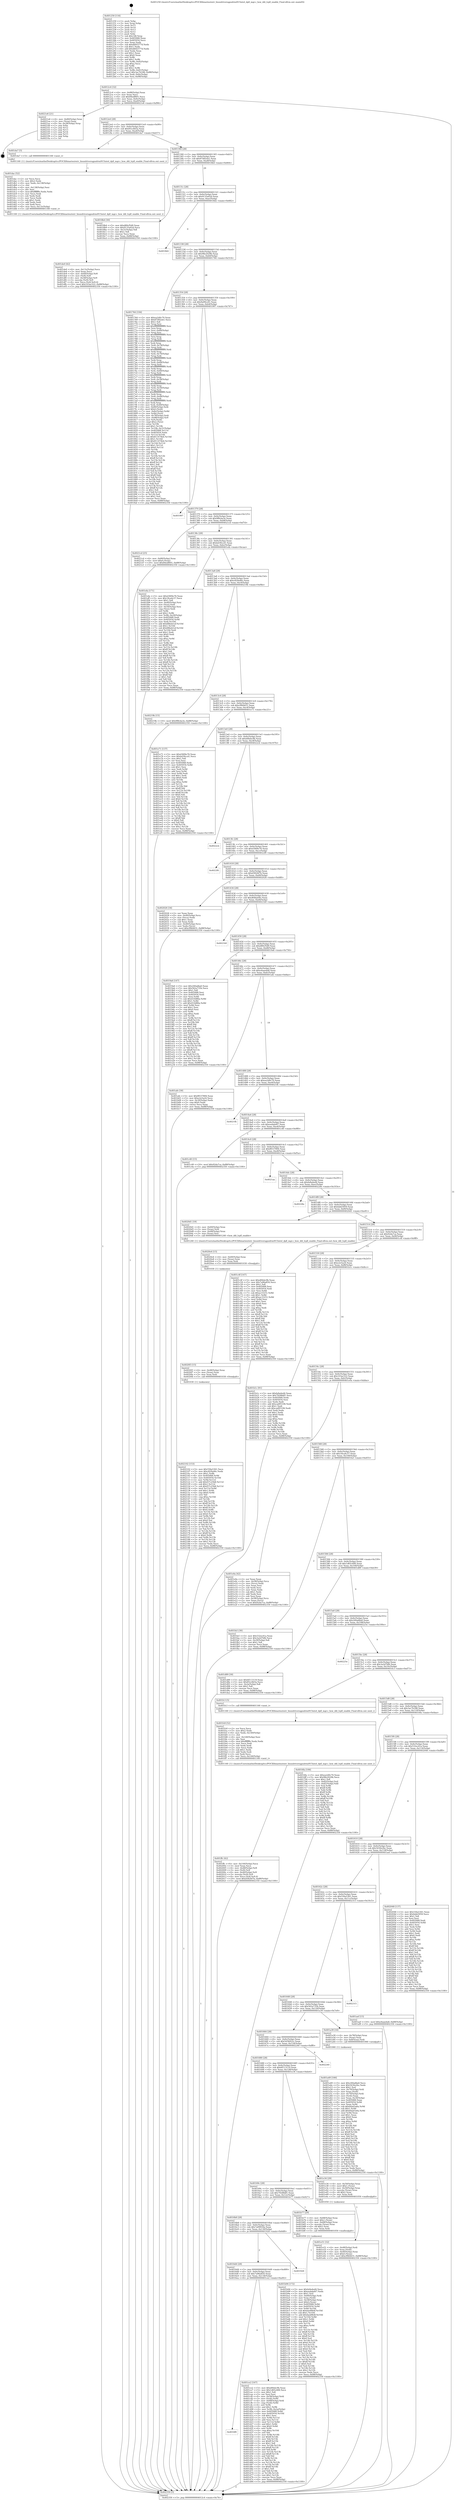 digraph "0x401250" {
  label = "0x401250 (/mnt/c/Users/mathe/Desktop/tcc/POCII/binaries/extr_linuxdriversgpudrmi915intel_dpll_mgr.c_hsw_ddi_lcpll_enable_Final-ollvm.out::main(0))"
  labelloc = "t"
  node[shape=record]

  Entry [label="",width=0.3,height=0.3,shape=circle,fillcolor=black,style=filled]
  "0x4012c4" [label="{
     0x4012c4 [32]\l
     | [instrs]\l
     &nbsp;&nbsp;0x4012c4 \<+6\>: mov -0x88(%rbp),%eax\l
     &nbsp;&nbsp;0x4012ca \<+2\>: mov %eax,%ecx\l
     &nbsp;&nbsp;0x4012cc \<+6\>: sub $0x84edf601,%ecx\l
     &nbsp;&nbsp;0x4012d2 \<+6\>: mov %eax,-0x9c(%rbp)\l
     &nbsp;&nbsp;0x4012d8 \<+6\>: mov %ecx,-0xa0(%rbp)\l
     &nbsp;&nbsp;0x4012de \<+6\>: je 00000000004021e6 \<main+0xf96\>\l
  }"]
  "0x4021e6" [label="{
     0x4021e6 [21]\l
     | [instrs]\l
     &nbsp;&nbsp;0x4021e6 \<+4\>: mov -0x80(%rbp),%rax\l
     &nbsp;&nbsp;0x4021ea \<+2\>: mov (%rax),%eax\l
     &nbsp;&nbsp;0x4021ec \<+4\>: lea -0x28(%rbp),%rsp\l
     &nbsp;&nbsp;0x4021f0 \<+1\>: pop %rbx\l
     &nbsp;&nbsp;0x4021f1 \<+2\>: pop %r12\l
     &nbsp;&nbsp;0x4021f3 \<+2\>: pop %r13\l
     &nbsp;&nbsp;0x4021f5 \<+2\>: pop %r14\l
     &nbsp;&nbsp;0x4021f7 \<+2\>: pop %r15\l
     &nbsp;&nbsp;0x4021f9 \<+1\>: pop %rbp\l
     &nbsp;&nbsp;0x4021fa \<+1\>: ret\l
  }"]
  "0x4012e4" [label="{
     0x4012e4 [28]\l
     | [instrs]\l
     &nbsp;&nbsp;0x4012e4 \<+5\>: jmp 00000000004012e9 \<main+0x99\>\l
     &nbsp;&nbsp;0x4012e9 \<+6\>: mov -0x9c(%rbp),%eax\l
     &nbsp;&nbsp;0x4012ef \<+5\>: sub $0x85cc8d3a,%eax\l
     &nbsp;&nbsp;0x4012f4 \<+6\>: mov %eax,-0xa4(%rbp)\l
     &nbsp;&nbsp;0x4012fa \<+6\>: je 0000000000401da7 \<main+0xb57\>\l
  }"]
  Exit [label="",width=0.3,height=0.3,shape=circle,fillcolor=black,style=filled,peripheries=2]
  "0x401da7" [label="{
     0x401da7 [5]\l
     | [instrs]\l
     &nbsp;&nbsp;0x401da7 \<+5\>: call 0000000000401160 \<next_i\>\l
     | [calls]\l
     &nbsp;&nbsp;0x401160 \{1\} (/mnt/c/Users/mathe/Desktop/tcc/POCII/binaries/extr_linuxdriversgpudrmi915intel_dpll_mgr.c_hsw_ddi_lcpll_enable_Final-ollvm.out::next_i)\l
  }"]
  "0x401300" [label="{
     0x401300 [28]\l
     | [instrs]\l
     &nbsp;&nbsp;0x401300 \<+5\>: jmp 0000000000401305 \<main+0xb5\>\l
     &nbsp;&nbsp;0x401305 \<+6\>: mov -0x9c(%rbp),%eax\l
     &nbsp;&nbsp;0x40130b \<+5\>: sub $0x87d92eb1,%eax\l
     &nbsp;&nbsp;0x401310 \<+6\>: mov %eax,-0xa8(%rbp)\l
     &nbsp;&nbsp;0x401316 \<+6\>: je 00000000004018b4 \<main+0x664\>\l
  }"]
  "0x402102" [label="{
     0x402102 [153]\l
     | [instrs]\l
     &nbsp;&nbsp;0x402102 \<+5\>: mov $0x556a5361,%ecx\l
     &nbsp;&nbsp;0x402107 \<+5\>: mov $0xc829a46c,%edx\l
     &nbsp;&nbsp;0x40210c \<+3\>: mov $0x1,%r8b\l
     &nbsp;&nbsp;0x40210f \<+8\>: mov 0x405068,%r9d\l
     &nbsp;&nbsp;0x402117 \<+8\>: mov 0x405054,%r10d\l
     &nbsp;&nbsp;0x40211f \<+3\>: mov %r9d,%r11d\l
     &nbsp;&nbsp;0x402122 \<+7\>: add $0xf27c25b8,%r11d\l
     &nbsp;&nbsp;0x402129 \<+4\>: sub $0x1,%r11d\l
     &nbsp;&nbsp;0x40212d \<+7\>: sub $0xf27c25b8,%r11d\l
     &nbsp;&nbsp;0x402134 \<+4\>: imul %r11d,%r9d\l
     &nbsp;&nbsp;0x402138 \<+4\>: and $0x1,%r9d\l
     &nbsp;&nbsp;0x40213c \<+4\>: cmp $0x0,%r9d\l
     &nbsp;&nbsp;0x402140 \<+3\>: sete %bl\l
     &nbsp;&nbsp;0x402143 \<+4\>: cmp $0xa,%r10d\l
     &nbsp;&nbsp;0x402147 \<+4\>: setl %r14b\l
     &nbsp;&nbsp;0x40214b \<+3\>: mov %bl,%r15b\l
     &nbsp;&nbsp;0x40214e \<+4\>: xor $0xff,%r15b\l
     &nbsp;&nbsp;0x402152 \<+3\>: mov %r14b,%r12b\l
     &nbsp;&nbsp;0x402155 \<+4\>: xor $0xff,%r12b\l
     &nbsp;&nbsp;0x402159 \<+4\>: xor $0x0,%r8b\l
     &nbsp;&nbsp;0x40215d \<+3\>: mov %r15b,%r13b\l
     &nbsp;&nbsp;0x402160 \<+4\>: and $0x0,%r13b\l
     &nbsp;&nbsp;0x402164 \<+3\>: and %r8b,%bl\l
     &nbsp;&nbsp;0x402167 \<+3\>: mov %r12b,%al\l
     &nbsp;&nbsp;0x40216a \<+2\>: and $0x0,%al\l
     &nbsp;&nbsp;0x40216c \<+3\>: and %r8b,%r14b\l
     &nbsp;&nbsp;0x40216f \<+3\>: or %bl,%r13b\l
     &nbsp;&nbsp;0x402172 \<+3\>: or %r14b,%al\l
     &nbsp;&nbsp;0x402175 \<+3\>: xor %al,%r13b\l
     &nbsp;&nbsp;0x402178 \<+3\>: or %r12b,%r15b\l
     &nbsp;&nbsp;0x40217b \<+4\>: xor $0xff,%r15b\l
     &nbsp;&nbsp;0x40217f \<+4\>: or $0x0,%r8b\l
     &nbsp;&nbsp;0x402183 \<+3\>: and %r8b,%r15b\l
     &nbsp;&nbsp;0x402186 \<+3\>: or %r15b,%r13b\l
     &nbsp;&nbsp;0x402189 \<+4\>: test $0x1,%r13b\l
     &nbsp;&nbsp;0x40218d \<+3\>: cmovne %edx,%ecx\l
     &nbsp;&nbsp;0x402190 \<+6\>: mov %ecx,-0x88(%rbp)\l
     &nbsp;&nbsp;0x402196 \<+5\>: jmp 0000000000402350 \<main+0x1100\>\l
  }"]
  "0x4018b4" [label="{
     0x4018b4 [30]\l
     | [instrs]\l
     &nbsp;&nbsp;0x4018b4 \<+5\>: mov $0xd89cf5d9,%eax\l
     &nbsp;&nbsp;0x4018b9 \<+5\>: mov $0x9135a02d,%ecx\l
     &nbsp;&nbsp;0x4018be \<+3\>: mov -0x31(%rbp),%dl\l
     &nbsp;&nbsp;0x4018c1 \<+3\>: test $0x1,%dl\l
     &nbsp;&nbsp;0x4018c4 \<+3\>: cmovne %ecx,%eax\l
     &nbsp;&nbsp;0x4018c7 \<+6\>: mov %eax,-0x88(%rbp)\l
     &nbsp;&nbsp;0x4018cd \<+5\>: jmp 0000000000402350 \<main+0x1100\>\l
  }"]
  "0x40131c" [label="{
     0x40131c [28]\l
     | [instrs]\l
     &nbsp;&nbsp;0x40131c \<+5\>: jmp 0000000000401321 \<main+0xd1\>\l
     &nbsp;&nbsp;0x401321 \<+6\>: mov -0x9c(%rbp),%eax\l
     &nbsp;&nbsp;0x401327 \<+5\>: sub $0x9135a02d,%eax\l
     &nbsp;&nbsp;0x40132c \<+6\>: mov %eax,-0xac(%rbp)\l
     &nbsp;&nbsp;0x401332 \<+6\>: je 00000000004018d2 \<main+0x682\>\l
  }"]
  "0x4020f3" [label="{
     0x4020f3 [15]\l
     | [instrs]\l
     &nbsp;&nbsp;0x4020f3 \<+4\>: mov -0x48(%rbp),%rax\l
     &nbsp;&nbsp;0x4020f7 \<+3\>: mov (%rax),%rax\l
     &nbsp;&nbsp;0x4020fa \<+3\>: mov %rax,%rdi\l
     &nbsp;&nbsp;0x4020fd \<+5\>: call 0000000000401030 \<free@plt\>\l
     | [calls]\l
     &nbsp;&nbsp;0x401030 \{1\} (unknown)\l
  }"]
  "0x4018d2" [label="{
     0x4018d2\l
  }", style=dashed]
  "0x401338" [label="{
     0x401338 [28]\l
     | [instrs]\l
     &nbsp;&nbsp;0x401338 \<+5\>: jmp 000000000040133d \<main+0xed\>\l
     &nbsp;&nbsp;0x40133d \<+6\>: mov -0x9c(%rbp),%eax\l
     &nbsp;&nbsp;0x401343 \<+5\>: sub $0x98e2029b,%eax\l
     &nbsp;&nbsp;0x401348 \<+6\>: mov %eax,-0xb0(%rbp)\l
     &nbsp;&nbsp;0x40134e \<+6\>: je 0000000000401764 \<main+0x514\>\l
  }"]
  "0x4020e4" [label="{
     0x4020e4 [15]\l
     | [instrs]\l
     &nbsp;&nbsp;0x4020e4 \<+4\>: mov -0x60(%rbp),%rax\l
     &nbsp;&nbsp;0x4020e8 \<+3\>: mov (%rax),%rax\l
     &nbsp;&nbsp;0x4020eb \<+3\>: mov %rax,%rdi\l
     &nbsp;&nbsp;0x4020ee \<+5\>: call 0000000000401030 \<free@plt\>\l
     | [calls]\l
     &nbsp;&nbsp;0x401030 \{1\} (unknown)\l
  }"]
  "0x401764" [label="{
     0x401764 [336]\l
     | [instrs]\l
     &nbsp;&nbsp;0x401764 \<+5\>: mov $0xea2d0c70,%eax\l
     &nbsp;&nbsp;0x401769 \<+5\>: mov $0x87d92eb1,%ecx\l
     &nbsp;&nbsp;0x40176e \<+2\>: mov $0x1,%dl\l
     &nbsp;&nbsp;0x401770 \<+3\>: mov %rsp,%rsi\l
     &nbsp;&nbsp;0x401773 \<+4\>: add $0xfffffffffffffff0,%rsi\l
     &nbsp;&nbsp;0x401777 \<+3\>: mov %rsi,%rsp\l
     &nbsp;&nbsp;0x40177a \<+4\>: mov %rsi,-0x80(%rbp)\l
     &nbsp;&nbsp;0x40177e \<+3\>: mov %rsp,%rsi\l
     &nbsp;&nbsp;0x401781 \<+4\>: add $0xfffffffffffffff0,%rsi\l
     &nbsp;&nbsp;0x401785 \<+3\>: mov %rsi,%rsp\l
     &nbsp;&nbsp;0x401788 \<+3\>: mov %rsp,%rdi\l
     &nbsp;&nbsp;0x40178b \<+4\>: add $0xfffffffffffffff0,%rdi\l
     &nbsp;&nbsp;0x40178f \<+3\>: mov %rdi,%rsp\l
     &nbsp;&nbsp;0x401792 \<+4\>: mov %rdi,-0x78(%rbp)\l
     &nbsp;&nbsp;0x401796 \<+3\>: mov %rsp,%rdi\l
     &nbsp;&nbsp;0x401799 \<+4\>: add $0xfffffffffffffff0,%rdi\l
     &nbsp;&nbsp;0x40179d \<+3\>: mov %rdi,%rsp\l
     &nbsp;&nbsp;0x4017a0 \<+4\>: mov %rdi,-0x70(%rbp)\l
     &nbsp;&nbsp;0x4017a4 \<+3\>: mov %rsp,%rdi\l
     &nbsp;&nbsp;0x4017a7 \<+4\>: add $0xfffffffffffffff0,%rdi\l
     &nbsp;&nbsp;0x4017ab \<+3\>: mov %rdi,%rsp\l
     &nbsp;&nbsp;0x4017ae \<+4\>: mov %rdi,-0x68(%rbp)\l
     &nbsp;&nbsp;0x4017b2 \<+3\>: mov %rsp,%rdi\l
     &nbsp;&nbsp;0x4017b5 \<+4\>: add $0xfffffffffffffff0,%rdi\l
     &nbsp;&nbsp;0x4017b9 \<+3\>: mov %rdi,%rsp\l
     &nbsp;&nbsp;0x4017bc \<+4\>: mov %rdi,-0x60(%rbp)\l
     &nbsp;&nbsp;0x4017c0 \<+3\>: mov %rsp,%rdi\l
     &nbsp;&nbsp;0x4017c3 \<+4\>: add $0xfffffffffffffff0,%rdi\l
     &nbsp;&nbsp;0x4017c7 \<+3\>: mov %rdi,%rsp\l
     &nbsp;&nbsp;0x4017ca \<+4\>: mov %rdi,-0x58(%rbp)\l
     &nbsp;&nbsp;0x4017ce \<+3\>: mov %rsp,%rdi\l
     &nbsp;&nbsp;0x4017d1 \<+4\>: add $0xfffffffffffffff0,%rdi\l
     &nbsp;&nbsp;0x4017d5 \<+3\>: mov %rdi,%rsp\l
     &nbsp;&nbsp;0x4017d8 \<+4\>: mov %rdi,-0x50(%rbp)\l
     &nbsp;&nbsp;0x4017dc \<+3\>: mov %rsp,%rdi\l
     &nbsp;&nbsp;0x4017df \<+4\>: add $0xfffffffffffffff0,%rdi\l
     &nbsp;&nbsp;0x4017e3 \<+3\>: mov %rdi,%rsp\l
     &nbsp;&nbsp;0x4017e6 \<+4\>: mov %rdi,-0x48(%rbp)\l
     &nbsp;&nbsp;0x4017ea \<+3\>: mov %rsp,%rdi\l
     &nbsp;&nbsp;0x4017ed \<+4\>: add $0xfffffffffffffff0,%rdi\l
     &nbsp;&nbsp;0x4017f1 \<+3\>: mov %rdi,%rsp\l
     &nbsp;&nbsp;0x4017f4 \<+4\>: mov %rdi,-0x40(%rbp)\l
     &nbsp;&nbsp;0x4017f8 \<+4\>: mov -0x80(%rbp),%rdi\l
     &nbsp;&nbsp;0x4017fc \<+6\>: movl $0x0,(%rdi)\l
     &nbsp;&nbsp;0x401802 \<+7\>: mov -0x8c(%rbp),%r8d\l
     &nbsp;&nbsp;0x401809 \<+3\>: mov %r8d,(%rsi)\l
     &nbsp;&nbsp;0x40180c \<+4\>: mov -0x78(%rbp),%rdi\l
     &nbsp;&nbsp;0x401810 \<+7\>: mov -0x98(%rbp),%r9\l
     &nbsp;&nbsp;0x401817 \<+3\>: mov %r9,(%rdi)\l
     &nbsp;&nbsp;0x40181a \<+3\>: cmpl $0x2,(%rsi)\l
     &nbsp;&nbsp;0x40181d \<+4\>: setne %r10b\l
     &nbsp;&nbsp;0x401821 \<+4\>: and $0x1,%r10b\l
     &nbsp;&nbsp;0x401825 \<+4\>: mov %r10b,-0x31(%rbp)\l
     &nbsp;&nbsp;0x401829 \<+8\>: mov 0x405068,%r11d\l
     &nbsp;&nbsp;0x401831 \<+7\>: mov 0x405054,%ebx\l
     &nbsp;&nbsp;0x401838 \<+3\>: mov %r11d,%r14d\l
     &nbsp;&nbsp;0x40183b \<+7\>: sub $0x811474b4,%r14d\l
     &nbsp;&nbsp;0x401842 \<+4\>: sub $0x1,%r14d\l
     &nbsp;&nbsp;0x401846 \<+7\>: add $0x811474b4,%r14d\l
     &nbsp;&nbsp;0x40184d \<+4\>: imul %r14d,%r11d\l
     &nbsp;&nbsp;0x401851 \<+4\>: and $0x1,%r11d\l
     &nbsp;&nbsp;0x401855 \<+4\>: cmp $0x0,%r11d\l
     &nbsp;&nbsp;0x401859 \<+4\>: sete %r10b\l
     &nbsp;&nbsp;0x40185d \<+3\>: cmp $0xa,%ebx\l
     &nbsp;&nbsp;0x401860 \<+4\>: setl %r15b\l
     &nbsp;&nbsp;0x401864 \<+3\>: mov %r10b,%r12b\l
     &nbsp;&nbsp;0x401867 \<+4\>: xor $0xff,%r12b\l
     &nbsp;&nbsp;0x40186b \<+3\>: mov %r15b,%r13b\l
     &nbsp;&nbsp;0x40186e \<+4\>: xor $0xff,%r13b\l
     &nbsp;&nbsp;0x401872 \<+3\>: xor $0x1,%dl\l
     &nbsp;&nbsp;0x401875 \<+3\>: mov %r12b,%sil\l
     &nbsp;&nbsp;0x401878 \<+4\>: and $0xff,%sil\l
     &nbsp;&nbsp;0x40187c \<+3\>: and %dl,%r10b\l
     &nbsp;&nbsp;0x40187f \<+3\>: mov %r13b,%dil\l
     &nbsp;&nbsp;0x401882 \<+4\>: and $0xff,%dil\l
     &nbsp;&nbsp;0x401886 \<+3\>: and %dl,%r15b\l
     &nbsp;&nbsp;0x401889 \<+3\>: or %r10b,%sil\l
     &nbsp;&nbsp;0x40188c \<+3\>: or %r15b,%dil\l
     &nbsp;&nbsp;0x40188f \<+3\>: xor %dil,%sil\l
     &nbsp;&nbsp;0x401892 \<+3\>: or %r13b,%r12b\l
     &nbsp;&nbsp;0x401895 \<+4\>: xor $0xff,%r12b\l
     &nbsp;&nbsp;0x401899 \<+3\>: or $0x1,%dl\l
     &nbsp;&nbsp;0x40189c \<+3\>: and %dl,%r12b\l
     &nbsp;&nbsp;0x40189f \<+3\>: or %r12b,%sil\l
     &nbsp;&nbsp;0x4018a2 \<+4\>: test $0x1,%sil\l
     &nbsp;&nbsp;0x4018a6 \<+3\>: cmovne %ecx,%eax\l
     &nbsp;&nbsp;0x4018a9 \<+6\>: mov %eax,-0x88(%rbp)\l
     &nbsp;&nbsp;0x4018af \<+5\>: jmp 0000000000402350 \<main+0x1100\>\l
  }"]
  "0x401354" [label="{
     0x401354 [28]\l
     | [instrs]\l
     &nbsp;&nbsp;0x401354 \<+5\>: jmp 0000000000401359 \<main+0x109\>\l
     &nbsp;&nbsp;0x401359 \<+6\>: mov -0x9c(%rbp),%eax\l
     &nbsp;&nbsp;0x40135f \<+5\>: sub $0x9a99cc61,%eax\l
     &nbsp;&nbsp;0x401364 \<+6\>: mov %eax,-0xb4(%rbp)\l
     &nbsp;&nbsp;0x40136a \<+6\>: je 0000000000401997 \<main+0x747\>\l
  }"]
  "0x401ffc" [label="{
     0x401ffc [42]\l
     | [instrs]\l
     &nbsp;&nbsp;0x401ffc \<+6\>: mov -0x144(%rbp),%ecx\l
     &nbsp;&nbsp;0x402002 \<+3\>: imul %eax,%ecx\l
     &nbsp;&nbsp;0x402005 \<+4\>: mov -0x48(%rbp),%r8\l
     &nbsp;&nbsp;0x402009 \<+3\>: mov (%r8),%r8\l
     &nbsp;&nbsp;0x40200c \<+4\>: mov -0x40(%rbp),%r9\l
     &nbsp;&nbsp;0x402010 \<+3\>: movslq (%r9),%r9\l
     &nbsp;&nbsp;0x402013 \<+4\>: mov %ecx,(%r8,%r9,4)\l
     &nbsp;&nbsp;0x402017 \<+10\>: movl $0xd582fd7b,-0x88(%rbp)\l
     &nbsp;&nbsp;0x402021 \<+5\>: jmp 0000000000402350 \<main+0x1100\>\l
  }"]
  "0x401997" [label="{
     0x401997\l
  }", style=dashed]
  "0x401370" [label="{
     0x401370 [28]\l
     | [instrs]\l
     &nbsp;&nbsp;0x401370 \<+5\>: jmp 0000000000401375 \<main+0x125\>\l
     &nbsp;&nbsp;0x401375 \<+6\>: mov -0x9c(%rbp),%eax\l
     &nbsp;&nbsp;0x40137b \<+5\>: sub $0x9f8cba3e,%eax\l
     &nbsp;&nbsp;0x401380 \<+6\>: mov %eax,-0xb8(%rbp)\l
     &nbsp;&nbsp;0x401386 \<+6\>: je 00000000004021cd \<main+0xf7d\>\l
  }"]
  "0x401fc8" [label="{
     0x401fc8 [52]\l
     | [instrs]\l
     &nbsp;&nbsp;0x401fc8 \<+2\>: xor %ecx,%ecx\l
     &nbsp;&nbsp;0x401fca \<+5\>: mov $0x2,%edx\l
     &nbsp;&nbsp;0x401fcf \<+6\>: mov %edx,-0x140(%rbp)\l
     &nbsp;&nbsp;0x401fd5 \<+1\>: cltd\l
     &nbsp;&nbsp;0x401fd6 \<+6\>: mov -0x140(%rbp),%esi\l
     &nbsp;&nbsp;0x401fdc \<+2\>: idiv %esi\l
     &nbsp;&nbsp;0x401fde \<+6\>: imul $0xfffffffe,%edx,%edx\l
     &nbsp;&nbsp;0x401fe4 \<+2\>: mov %ecx,%edi\l
     &nbsp;&nbsp;0x401fe6 \<+2\>: sub %edx,%edi\l
     &nbsp;&nbsp;0x401fe8 \<+2\>: mov %ecx,%edx\l
     &nbsp;&nbsp;0x401fea \<+3\>: sub $0x1,%edx\l
     &nbsp;&nbsp;0x401fed \<+2\>: add %edx,%edi\l
     &nbsp;&nbsp;0x401fef \<+2\>: sub %edi,%ecx\l
     &nbsp;&nbsp;0x401ff1 \<+6\>: mov %ecx,-0x144(%rbp)\l
     &nbsp;&nbsp;0x401ff7 \<+5\>: call 0000000000401160 \<next_i\>\l
     | [calls]\l
     &nbsp;&nbsp;0x401160 \{1\} (/mnt/c/Users/mathe/Desktop/tcc/POCII/binaries/extr_linuxdriversgpudrmi915intel_dpll_mgr.c_hsw_ddi_lcpll_enable_Final-ollvm.out::next_i)\l
  }"]
  "0x4021cd" [label="{
     0x4021cd [25]\l
     | [instrs]\l
     &nbsp;&nbsp;0x4021cd \<+4\>: mov -0x80(%rbp),%rax\l
     &nbsp;&nbsp;0x4021d1 \<+6\>: movl $0x0,(%rax)\l
     &nbsp;&nbsp;0x4021d7 \<+10\>: movl $0x84edf601,-0x88(%rbp)\l
     &nbsp;&nbsp;0x4021e1 \<+5\>: jmp 0000000000402350 \<main+0x1100\>\l
  }"]
  "0x40138c" [label="{
     0x40138c [28]\l
     | [instrs]\l
     &nbsp;&nbsp;0x40138c \<+5\>: jmp 0000000000401391 \<main+0x141\>\l
     &nbsp;&nbsp;0x401391 \<+6\>: mov -0x9c(%rbp),%eax\l
     &nbsp;&nbsp;0x401397 \<+5\>: sub $0xbd39ccd1,%eax\l
     &nbsp;&nbsp;0x40139c \<+6\>: mov %eax,-0xbc(%rbp)\l
     &nbsp;&nbsp;0x4013a2 \<+6\>: je 0000000000401efa \<main+0xcaa\>\l
  }"]
  "0x401e51" [label="{
     0x401e51 [32]\l
     | [instrs]\l
     &nbsp;&nbsp;0x401e51 \<+4\>: mov -0x48(%rbp),%rdi\l
     &nbsp;&nbsp;0x401e55 \<+3\>: mov %rax,(%rdi)\l
     &nbsp;&nbsp;0x401e58 \<+4\>: mov -0x40(%rbp),%rax\l
     &nbsp;&nbsp;0x401e5c \<+6\>: movl $0x0,(%rax)\l
     &nbsp;&nbsp;0x401e62 \<+10\>: movl $0xcf9b9d31,-0x88(%rbp)\l
     &nbsp;&nbsp;0x401e6c \<+5\>: jmp 0000000000402350 \<main+0x1100\>\l
  }"]
  "0x401efa" [label="{
     0x401efa [171]\l
     | [instrs]\l
     &nbsp;&nbsp;0x401efa \<+5\>: mov $0xd36f4e76,%eax\l
     &nbsp;&nbsp;0x401eff \<+5\>: mov $0x18ca4c57,%ecx\l
     &nbsp;&nbsp;0x401f04 \<+2\>: mov $0x1,%dl\l
     &nbsp;&nbsp;0x401f06 \<+4\>: mov -0x40(%rbp),%rsi\l
     &nbsp;&nbsp;0x401f0a \<+2\>: mov (%rsi),%edi\l
     &nbsp;&nbsp;0x401f0c \<+4\>: mov -0x50(%rbp),%rsi\l
     &nbsp;&nbsp;0x401f10 \<+2\>: cmp (%rsi),%edi\l
     &nbsp;&nbsp;0x401f12 \<+4\>: setl %r8b\l
     &nbsp;&nbsp;0x401f16 \<+4\>: and $0x1,%r8b\l
     &nbsp;&nbsp;0x401f1a \<+4\>: mov %r8b,-0x29(%rbp)\l
     &nbsp;&nbsp;0x401f1e \<+7\>: mov 0x405068,%edi\l
     &nbsp;&nbsp;0x401f25 \<+8\>: mov 0x405054,%r9d\l
     &nbsp;&nbsp;0x401f2d \<+3\>: mov %edi,%r10d\l
     &nbsp;&nbsp;0x401f30 \<+7\>: add $0x68beb1ef,%r10d\l
     &nbsp;&nbsp;0x401f37 \<+4\>: sub $0x1,%r10d\l
     &nbsp;&nbsp;0x401f3b \<+7\>: sub $0x68beb1ef,%r10d\l
     &nbsp;&nbsp;0x401f42 \<+4\>: imul %r10d,%edi\l
     &nbsp;&nbsp;0x401f46 \<+3\>: and $0x1,%edi\l
     &nbsp;&nbsp;0x401f49 \<+3\>: cmp $0x0,%edi\l
     &nbsp;&nbsp;0x401f4c \<+4\>: sete %r8b\l
     &nbsp;&nbsp;0x401f50 \<+4\>: cmp $0xa,%r9d\l
     &nbsp;&nbsp;0x401f54 \<+4\>: setl %r11b\l
     &nbsp;&nbsp;0x401f58 \<+3\>: mov %r8b,%bl\l
     &nbsp;&nbsp;0x401f5b \<+3\>: xor $0xff,%bl\l
     &nbsp;&nbsp;0x401f5e \<+3\>: mov %r11b,%r14b\l
     &nbsp;&nbsp;0x401f61 \<+4\>: xor $0xff,%r14b\l
     &nbsp;&nbsp;0x401f65 \<+3\>: xor $0x1,%dl\l
     &nbsp;&nbsp;0x401f68 \<+3\>: mov %bl,%r15b\l
     &nbsp;&nbsp;0x401f6b \<+4\>: and $0xff,%r15b\l
     &nbsp;&nbsp;0x401f6f \<+3\>: and %dl,%r8b\l
     &nbsp;&nbsp;0x401f72 \<+3\>: mov %r14b,%r12b\l
     &nbsp;&nbsp;0x401f75 \<+4\>: and $0xff,%r12b\l
     &nbsp;&nbsp;0x401f79 \<+3\>: and %dl,%r11b\l
     &nbsp;&nbsp;0x401f7c \<+3\>: or %r8b,%r15b\l
     &nbsp;&nbsp;0x401f7f \<+3\>: or %r11b,%r12b\l
     &nbsp;&nbsp;0x401f82 \<+3\>: xor %r12b,%r15b\l
     &nbsp;&nbsp;0x401f85 \<+3\>: or %r14b,%bl\l
     &nbsp;&nbsp;0x401f88 \<+3\>: xor $0xff,%bl\l
     &nbsp;&nbsp;0x401f8b \<+3\>: or $0x1,%dl\l
     &nbsp;&nbsp;0x401f8e \<+2\>: and %dl,%bl\l
     &nbsp;&nbsp;0x401f90 \<+3\>: or %bl,%r15b\l
     &nbsp;&nbsp;0x401f93 \<+4\>: test $0x1,%r15b\l
     &nbsp;&nbsp;0x401f97 \<+3\>: cmovne %ecx,%eax\l
     &nbsp;&nbsp;0x401f9a \<+6\>: mov %eax,-0x88(%rbp)\l
     &nbsp;&nbsp;0x401fa0 \<+5\>: jmp 0000000000402350 \<main+0x1100\>\l
  }"]
  "0x4013a8" [label="{
     0x4013a8 [28]\l
     | [instrs]\l
     &nbsp;&nbsp;0x4013a8 \<+5\>: jmp 00000000004013ad \<main+0x15d\>\l
     &nbsp;&nbsp;0x4013ad \<+6\>: mov -0x9c(%rbp),%eax\l
     &nbsp;&nbsp;0x4013b3 \<+5\>: sub $0xc829a46c,%eax\l
     &nbsp;&nbsp;0x4013b8 \<+6\>: mov %eax,-0xc0(%rbp)\l
     &nbsp;&nbsp;0x4013be \<+6\>: je 000000000040219b \<main+0xf4b\>\l
  }"]
  "0x401de0" [label="{
     0x401de0 [42]\l
     | [instrs]\l
     &nbsp;&nbsp;0x401de0 \<+6\>: mov -0x13c(%rbp),%ecx\l
     &nbsp;&nbsp;0x401de6 \<+3\>: imul %eax,%ecx\l
     &nbsp;&nbsp;0x401de9 \<+4\>: mov -0x60(%rbp),%r8\l
     &nbsp;&nbsp;0x401ded \<+3\>: mov (%r8),%r8\l
     &nbsp;&nbsp;0x401df0 \<+4\>: mov -0x58(%rbp),%r9\l
     &nbsp;&nbsp;0x401df4 \<+3\>: movslq (%r9),%r9\l
     &nbsp;&nbsp;0x401df7 \<+4\>: mov %ecx,(%r8,%r9,4)\l
     &nbsp;&nbsp;0x401dfb \<+10\>: movl $0x103ac522,-0x88(%rbp)\l
     &nbsp;&nbsp;0x401e05 \<+5\>: jmp 0000000000402350 \<main+0x1100\>\l
  }"]
  "0x40219b" [label="{
     0x40219b [15]\l
     | [instrs]\l
     &nbsp;&nbsp;0x40219b \<+10\>: movl $0x9f8cba3e,-0x88(%rbp)\l
     &nbsp;&nbsp;0x4021a5 \<+5\>: jmp 0000000000402350 \<main+0x1100\>\l
  }"]
  "0x4013c4" [label="{
     0x4013c4 [28]\l
     | [instrs]\l
     &nbsp;&nbsp;0x4013c4 \<+5\>: jmp 00000000004013c9 \<main+0x179\>\l
     &nbsp;&nbsp;0x4013c9 \<+6\>: mov -0x9c(%rbp),%eax\l
     &nbsp;&nbsp;0x4013cf \<+5\>: sub $0xcf9b9d31,%eax\l
     &nbsp;&nbsp;0x4013d4 \<+6\>: mov %eax,-0xc4(%rbp)\l
     &nbsp;&nbsp;0x4013da \<+6\>: je 0000000000401e71 \<main+0xc21\>\l
  }"]
  "0x401dac" [label="{
     0x401dac [52]\l
     | [instrs]\l
     &nbsp;&nbsp;0x401dac \<+2\>: xor %ecx,%ecx\l
     &nbsp;&nbsp;0x401dae \<+5\>: mov $0x2,%edx\l
     &nbsp;&nbsp;0x401db3 \<+6\>: mov %edx,-0x138(%rbp)\l
     &nbsp;&nbsp;0x401db9 \<+1\>: cltd\l
     &nbsp;&nbsp;0x401dba \<+6\>: mov -0x138(%rbp),%esi\l
     &nbsp;&nbsp;0x401dc0 \<+2\>: idiv %esi\l
     &nbsp;&nbsp;0x401dc2 \<+6\>: imul $0xfffffffe,%edx,%edx\l
     &nbsp;&nbsp;0x401dc8 \<+2\>: mov %ecx,%edi\l
     &nbsp;&nbsp;0x401dca \<+2\>: sub %edx,%edi\l
     &nbsp;&nbsp;0x401dcc \<+2\>: mov %ecx,%edx\l
     &nbsp;&nbsp;0x401dce \<+3\>: sub $0x1,%edx\l
     &nbsp;&nbsp;0x401dd1 \<+2\>: add %edx,%edi\l
     &nbsp;&nbsp;0x401dd3 \<+2\>: sub %edi,%ecx\l
     &nbsp;&nbsp;0x401dd5 \<+6\>: mov %ecx,-0x13c(%rbp)\l
     &nbsp;&nbsp;0x401ddb \<+5\>: call 0000000000401160 \<next_i\>\l
     | [calls]\l
     &nbsp;&nbsp;0x401160 \{1\} (/mnt/c/Users/mathe/Desktop/tcc/POCII/binaries/extr_linuxdriversgpudrmi915intel_dpll_mgr.c_hsw_ddi_lcpll_enable_Final-ollvm.out::next_i)\l
  }"]
  "0x401e71" [label="{
     0x401e71 [137]\l
     | [instrs]\l
     &nbsp;&nbsp;0x401e71 \<+5\>: mov $0xd36f4e76,%eax\l
     &nbsp;&nbsp;0x401e76 \<+5\>: mov $0xbd39ccd1,%ecx\l
     &nbsp;&nbsp;0x401e7b \<+2\>: mov $0x1,%dl\l
     &nbsp;&nbsp;0x401e7d \<+2\>: xor %esi,%esi\l
     &nbsp;&nbsp;0x401e7f \<+7\>: mov 0x405068,%edi\l
     &nbsp;&nbsp;0x401e86 \<+8\>: mov 0x405054,%r8d\l
     &nbsp;&nbsp;0x401e8e \<+3\>: sub $0x1,%esi\l
     &nbsp;&nbsp;0x401e91 \<+3\>: mov %edi,%r9d\l
     &nbsp;&nbsp;0x401e94 \<+3\>: add %esi,%r9d\l
     &nbsp;&nbsp;0x401e97 \<+4\>: imul %r9d,%edi\l
     &nbsp;&nbsp;0x401e9b \<+3\>: and $0x1,%edi\l
     &nbsp;&nbsp;0x401e9e \<+3\>: cmp $0x0,%edi\l
     &nbsp;&nbsp;0x401ea1 \<+4\>: sete %r10b\l
     &nbsp;&nbsp;0x401ea5 \<+4\>: cmp $0xa,%r8d\l
     &nbsp;&nbsp;0x401ea9 \<+4\>: setl %r11b\l
     &nbsp;&nbsp;0x401ead \<+3\>: mov %r10b,%bl\l
     &nbsp;&nbsp;0x401eb0 \<+3\>: xor $0xff,%bl\l
     &nbsp;&nbsp;0x401eb3 \<+3\>: mov %r11b,%r14b\l
     &nbsp;&nbsp;0x401eb6 \<+4\>: xor $0xff,%r14b\l
     &nbsp;&nbsp;0x401eba \<+3\>: xor $0x0,%dl\l
     &nbsp;&nbsp;0x401ebd \<+3\>: mov %bl,%r15b\l
     &nbsp;&nbsp;0x401ec0 \<+4\>: and $0x0,%r15b\l
     &nbsp;&nbsp;0x401ec4 \<+3\>: and %dl,%r10b\l
     &nbsp;&nbsp;0x401ec7 \<+3\>: mov %r14b,%r12b\l
     &nbsp;&nbsp;0x401eca \<+4\>: and $0x0,%r12b\l
     &nbsp;&nbsp;0x401ece \<+3\>: and %dl,%r11b\l
     &nbsp;&nbsp;0x401ed1 \<+3\>: or %r10b,%r15b\l
     &nbsp;&nbsp;0x401ed4 \<+3\>: or %r11b,%r12b\l
     &nbsp;&nbsp;0x401ed7 \<+3\>: xor %r12b,%r15b\l
     &nbsp;&nbsp;0x401eda \<+3\>: or %r14b,%bl\l
     &nbsp;&nbsp;0x401edd \<+3\>: xor $0xff,%bl\l
     &nbsp;&nbsp;0x401ee0 \<+3\>: or $0x0,%dl\l
     &nbsp;&nbsp;0x401ee3 \<+2\>: and %dl,%bl\l
     &nbsp;&nbsp;0x401ee5 \<+3\>: or %bl,%r15b\l
     &nbsp;&nbsp;0x401ee8 \<+4\>: test $0x1,%r15b\l
     &nbsp;&nbsp;0x401eec \<+3\>: cmovne %ecx,%eax\l
     &nbsp;&nbsp;0x401eef \<+6\>: mov %eax,-0x88(%rbp)\l
     &nbsp;&nbsp;0x401ef5 \<+5\>: jmp 0000000000402350 \<main+0x1100\>\l
  }"]
  "0x4013e0" [label="{
     0x4013e0 [28]\l
     | [instrs]\l
     &nbsp;&nbsp;0x4013e0 \<+5\>: jmp 00000000004013e5 \<main+0x195\>\l
     &nbsp;&nbsp;0x4013e5 \<+6\>: mov -0x9c(%rbp),%eax\l
     &nbsp;&nbsp;0x4013eb \<+5\>: sub $0xd0febc9b,%eax\l
     &nbsp;&nbsp;0x4013f0 \<+6\>: mov %eax,-0xc8(%rbp)\l
     &nbsp;&nbsp;0x4013f6 \<+6\>: je 00000000004022cb \<main+0x107b\>\l
  }"]
  "0x4016f0" [label="{
     0x4016f0\l
  }", style=dashed]
  "0x4022cb" [label="{
     0x4022cb\l
  }", style=dashed]
  "0x4013fc" [label="{
     0x4013fc [28]\l
     | [instrs]\l
     &nbsp;&nbsp;0x4013fc \<+5\>: jmp 0000000000401401 \<main+0x1b1\>\l
     &nbsp;&nbsp;0x401401 \<+6\>: mov -0x9c(%rbp),%eax\l
     &nbsp;&nbsp;0x401407 \<+5\>: sub $0xd36f4e76,%eax\l
     &nbsp;&nbsp;0x40140c \<+6\>: mov %eax,-0xcc(%rbp)\l
     &nbsp;&nbsp;0x401412 \<+6\>: je 00000000004022f0 \<main+0x10a0\>\l
  }"]
  "0x401ce2" [label="{
     0x401ce2 [167]\l
     | [instrs]\l
     &nbsp;&nbsp;0x401ce2 \<+5\>: mov $0xd0febc9b,%eax\l
     &nbsp;&nbsp;0x401ce7 \<+5\>: mov $0x1d65c406,%ecx\l
     &nbsp;&nbsp;0x401cec \<+2\>: mov $0x1,%dl\l
     &nbsp;&nbsp;0x401cee \<+2\>: xor %esi,%esi\l
     &nbsp;&nbsp;0x401cf0 \<+4\>: mov -0x58(%rbp),%rdi\l
     &nbsp;&nbsp;0x401cf4 \<+3\>: mov (%rdi),%r8d\l
     &nbsp;&nbsp;0x401cf7 \<+4\>: mov -0x68(%rbp),%rdi\l
     &nbsp;&nbsp;0x401cfb \<+3\>: cmp (%rdi),%r8d\l
     &nbsp;&nbsp;0x401cfe \<+4\>: setl %r9b\l
     &nbsp;&nbsp;0x401d02 \<+4\>: and $0x1,%r9b\l
     &nbsp;&nbsp;0x401d06 \<+4\>: mov %r9b,-0x2a(%rbp)\l
     &nbsp;&nbsp;0x401d0a \<+8\>: mov 0x405068,%r8d\l
     &nbsp;&nbsp;0x401d12 \<+8\>: mov 0x405054,%r10d\l
     &nbsp;&nbsp;0x401d1a \<+3\>: sub $0x1,%esi\l
     &nbsp;&nbsp;0x401d1d \<+3\>: mov %r8d,%r11d\l
     &nbsp;&nbsp;0x401d20 \<+3\>: add %esi,%r11d\l
     &nbsp;&nbsp;0x401d23 \<+4\>: imul %r11d,%r8d\l
     &nbsp;&nbsp;0x401d27 \<+4\>: and $0x1,%r8d\l
     &nbsp;&nbsp;0x401d2b \<+4\>: cmp $0x0,%r8d\l
     &nbsp;&nbsp;0x401d2f \<+4\>: sete %r9b\l
     &nbsp;&nbsp;0x401d33 \<+4\>: cmp $0xa,%r10d\l
     &nbsp;&nbsp;0x401d37 \<+3\>: setl %bl\l
     &nbsp;&nbsp;0x401d3a \<+3\>: mov %r9b,%r14b\l
     &nbsp;&nbsp;0x401d3d \<+4\>: xor $0xff,%r14b\l
     &nbsp;&nbsp;0x401d41 \<+3\>: mov %bl,%r15b\l
     &nbsp;&nbsp;0x401d44 \<+4\>: xor $0xff,%r15b\l
     &nbsp;&nbsp;0x401d48 \<+3\>: xor $0x1,%dl\l
     &nbsp;&nbsp;0x401d4b \<+3\>: mov %r14b,%r12b\l
     &nbsp;&nbsp;0x401d4e \<+4\>: and $0xff,%r12b\l
     &nbsp;&nbsp;0x401d52 \<+3\>: and %dl,%r9b\l
     &nbsp;&nbsp;0x401d55 \<+3\>: mov %r15b,%r13b\l
     &nbsp;&nbsp;0x401d58 \<+4\>: and $0xff,%r13b\l
     &nbsp;&nbsp;0x401d5c \<+2\>: and %dl,%bl\l
     &nbsp;&nbsp;0x401d5e \<+3\>: or %r9b,%r12b\l
     &nbsp;&nbsp;0x401d61 \<+3\>: or %bl,%r13b\l
     &nbsp;&nbsp;0x401d64 \<+3\>: xor %r13b,%r12b\l
     &nbsp;&nbsp;0x401d67 \<+3\>: or %r15b,%r14b\l
     &nbsp;&nbsp;0x401d6a \<+4\>: xor $0xff,%r14b\l
     &nbsp;&nbsp;0x401d6e \<+3\>: or $0x1,%dl\l
     &nbsp;&nbsp;0x401d71 \<+3\>: and %dl,%r14b\l
     &nbsp;&nbsp;0x401d74 \<+3\>: or %r14b,%r12b\l
     &nbsp;&nbsp;0x401d77 \<+4\>: test $0x1,%r12b\l
     &nbsp;&nbsp;0x401d7b \<+3\>: cmovne %ecx,%eax\l
     &nbsp;&nbsp;0x401d7e \<+6\>: mov %eax,-0x88(%rbp)\l
     &nbsp;&nbsp;0x401d84 \<+5\>: jmp 0000000000402350 \<main+0x1100\>\l
  }"]
  "0x4022f0" [label="{
     0x4022f0\l
  }", style=dashed]
  "0x401418" [label="{
     0x401418 [28]\l
     | [instrs]\l
     &nbsp;&nbsp;0x401418 \<+5\>: jmp 000000000040141d \<main+0x1cd\>\l
     &nbsp;&nbsp;0x40141d \<+6\>: mov -0x9c(%rbp),%eax\l
     &nbsp;&nbsp;0x401423 \<+5\>: sub $0xd582fd7b,%eax\l
     &nbsp;&nbsp;0x401428 \<+6\>: mov %eax,-0xd0(%rbp)\l
     &nbsp;&nbsp;0x40142e \<+6\>: je 0000000000402026 \<main+0xdd6\>\l
  }"]
  "0x4016d4" [label="{
     0x4016d4 [28]\l
     | [instrs]\l
     &nbsp;&nbsp;0x4016d4 \<+5\>: jmp 00000000004016d9 \<main+0x489\>\l
     &nbsp;&nbsp;0x4016d9 \<+6\>: mov -0x9c(%rbp),%eax\l
     &nbsp;&nbsp;0x4016df \<+5\>: sub $0x7a96a854,%eax\l
     &nbsp;&nbsp;0x4016e4 \<+6\>: mov %eax,-0x134(%rbp)\l
     &nbsp;&nbsp;0x4016ea \<+6\>: je 0000000000401ce2 \<main+0xa92\>\l
  }"]
  "0x402026" [label="{
     0x402026 [34]\l
     | [instrs]\l
     &nbsp;&nbsp;0x402026 \<+2\>: xor %eax,%eax\l
     &nbsp;&nbsp;0x402028 \<+4\>: mov -0x40(%rbp),%rcx\l
     &nbsp;&nbsp;0x40202c \<+2\>: mov (%rcx),%edx\l
     &nbsp;&nbsp;0x40202e \<+3\>: sub $0x1,%eax\l
     &nbsp;&nbsp;0x402031 \<+2\>: sub %eax,%edx\l
     &nbsp;&nbsp;0x402033 \<+4\>: mov -0x40(%rbp),%rcx\l
     &nbsp;&nbsp;0x402037 \<+2\>: mov %edx,(%rcx)\l
     &nbsp;&nbsp;0x402039 \<+10\>: movl $0xcf9b9d31,-0x88(%rbp)\l
     &nbsp;&nbsp;0x402043 \<+5\>: jmp 0000000000402350 \<main+0x1100\>\l
  }"]
  "0x401434" [label="{
     0x401434 [28]\l
     | [instrs]\l
     &nbsp;&nbsp;0x401434 \<+5\>: jmp 0000000000401439 \<main+0x1e9\>\l
     &nbsp;&nbsp;0x401439 \<+6\>: mov -0x9c(%rbp),%eax\l
     &nbsp;&nbsp;0x40143f \<+5\>: sub $0xd64ba04e,%eax\l
     &nbsp;&nbsp;0x401444 \<+6\>: mov %eax,-0xd4(%rbp)\l
     &nbsp;&nbsp;0x40144a \<+6\>: je 00000000004021b9 \<main+0xf69\>\l
  }"]
  "0x401928" [label="{
     0x401928\l
  }", style=dashed]
  "0x4021b9" [label="{
     0x4021b9\l
  }", style=dashed]
  "0x401450" [label="{
     0x401450 [28]\l
     | [instrs]\l
     &nbsp;&nbsp;0x401450 \<+5\>: jmp 0000000000401455 \<main+0x205\>\l
     &nbsp;&nbsp;0x401455 \<+6\>: mov -0x9c(%rbp),%eax\l
     &nbsp;&nbsp;0x40145b \<+5\>: sub $0xd89cf5d9,%eax\l
     &nbsp;&nbsp;0x401460 \<+6\>: mov %eax,-0xd8(%rbp)\l
     &nbsp;&nbsp;0x401466 \<+6\>: je 00000000004019a6 \<main+0x756\>\l
  }"]
  "0x401b94" [label="{
     0x401b94 [172]\l
     | [instrs]\l
     &nbsp;&nbsp;0x401b94 \<+5\>: mov $0xfa9a4ed4,%ecx\l
     &nbsp;&nbsp;0x401b99 \<+5\>: mov $0xeedabd47,%edx\l
     &nbsp;&nbsp;0x401b9e \<+3\>: mov $0x1,%sil\l
     &nbsp;&nbsp;0x401ba1 \<+4\>: mov -0x60(%rbp),%rdi\l
     &nbsp;&nbsp;0x401ba5 \<+3\>: mov %rax,(%rdi)\l
     &nbsp;&nbsp;0x401ba8 \<+4\>: mov -0x58(%rbp),%rax\l
     &nbsp;&nbsp;0x401bac \<+6\>: movl $0x0,(%rax)\l
     &nbsp;&nbsp;0x401bb2 \<+8\>: mov 0x405068,%r8d\l
     &nbsp;&nbsp;0x401bba \<+8\>: mov 0x405054,%r9d\l
     &nbsp;&nbsp;0x401bc2 \<+3\>: mov %r8d,%r10d\l
     &nbsp;&nbsp;0x401bc5 \<+7\>: sub $0xfaed9b4f,%r10d\l
     &nbsp;&nbsp;0x401bcc \<+4\>: sub $0x1,%r10d\l
     &nbsp;&nbsp;0x401bd0 \<+7\>: add $0xfaed9b4f,%r10d\l
     &nbsp;&nbsp;0x401bd7 \<+4\>: imul %r10d,%r8d\l
     &nbsp;&nbsp;0x401bdb \<+4\>: and $0x1,%r8d\l
     &nbsp;&nbsp;0x401bdf \<+4\>: cmp $0x0,%r8d\l
     &nbsp;&nbsp;0x401be3 \<+4\>: sete %r11b\l
     &nbsp;&nbsp;0x401be7 \<+4\>: cmp $0xa,%r9d\l
     &nbsp;&nbsp;0x401beb \<+3\>: setl %bl\l
     &nbsp;&nbsp;0x401bee \<+3\>: mov %r11b,%r14b\l
     &nbsp;&nbsp;0x401bf1 \<+4\>: xor $0xff,%r14b\l
     &nbsp;&nbsp;0x401bf5 \<+3\>: mov %bl,%r15b\l
     &nbsp;&nbsp;0x401bf8 \<+4\>: xor $0xff,%r15b\l
     &nbsp;&nbsp;0x401bfc \<+4\>: xor $0x0,%sil\l
     &nbsp;&nbsp;0x401c00 \<+3\>: mov %r14b,%r12b\l
     &nbsp;&nbsp;0x401c03 \<+4\>: and $0x0,%r12b\l
     &nbsp;&nbsp;0x401c07 \<+3\>: and %sil,%r11b\l
     &nbsp;&nbsp;0x401c0a \<+3\>: mov %r15b,%r13b\l
     &nbsp;&nbsp;0x401c0d \<+4\>: and $0x0,%r13b\l
     &nbsp;&nbsp;0x401c11 \<+3\>: and %sil,%bl\l
     &nbsp;&nbsp;0x401c14 \<+3\>: or %r11b,%r12b\l
     &nbsp;&nbsp;0x401c17 \<+3\>: or %bl,%r13b\l
     &nbsp;&nbsp;0x401c1a \<+3\>: xor %r13b,%r12b\l
     &nbsp;&nbsp;0x401c1d \<+3\>: or %r15b,%r14b\l
     &nbsp;&nbsp;0x401c20 \<+4\>: xor $0xff,%r14b\l
     &nbsp;&nbsp;0x401c24 \<+4\>: or $0x0,%sil\l
     &nbsp;&nbsp;0x401c28 \<+3\>: and %sil,%r14b\l
     &nbsp;&nbsp;0x401c2b \<+3\>: or %r14b,%r12b\l
     &nbsp;&nbsp;0x401c2e \<+4\>: test $0x1,%r12b\l
     &nbsp;&nbsp;0x401c32 \<+3\>: cmovne %edx,%ecx\l
     &nbsp;&nbsp;0x401c35 \<+6\>: mov %ecx,-0x88(%rbp)\l
     &nbsp;&nbsp;0x401c3b \<+5\>: jmp 0000000000402350 \<main+0x1100\>\l
  }"]
  "0x4019a6" [label="{
     0x4019a6 [147]\l
     | [instrs]\l
     &nbsp;&nbsp;0x4019a6 \<+5\>: mov $0x240adba0,%eax\l
     &nbsp;&nbsp;0x4019ab \<+5\>: mov $0x562a735b,%ecx\l
     &nbsp;&nbsp;0x4019b0 \<+2\>: mov $0x1,%dl\l
     &nbsp;&nbsp;0x4019b2 \<+7\>: mov 0x405068,%esi\l
     &nbsp;&nbsp;0x4019b9 \<+7\>: mov 0x405054,%edi\l
     &nbsp;&nbsp;0x4019c0 \<+3\>: mov %esi,%r8d\l
     &nbsp;&nbsp;0x4019c3 \<+7\>: sub $0x410d86a,%r8d\l
     &nbsp;&nbsp;0x4019ca \<+4\>: sub $0x1,%r8d\l
     &nbsp;&nbsp;0x4019ce \<+7\>: add $0x410d86a,%r8d\l
     &nbsp;&nbsp;0x4019d5 \<+4\>: imul %r8d,%esi\l
     &nbsp;&nbsp;0x4019d9 \<+3\>: and $0x1,%esi\l
     &nbsp;&nbsp;0x4019dc \<+3\>: cmp $0x0,%esi\l
     &nbsp;&nbsp;0x4019df \<+4\>: sete %r9b\l
     &nbsp;&nbsp;0x4019e3 \<+3\>: cmp $0xa,%edi\l
     &nbsp;&nbsp;0x4019e6 \<+4\>: setl %r10b\l
     &nbsp;&nbsp;0x4019ea \<+3\>: mov %r9b,%r11b\l
     &nbsp;&nbsp;0x4019ed \<+4\>: xor $0xff,%r11b\l
     &nbsp;&nbsp;0x4019f1 \<+3\>: mov %r10b,%bl\l
     &nbsp;&nbsp;0x4019f4 \<+3\>: xor $0xff,%bl\l
     &nbsp;&nbsp;0x4019f7 \<+3\>: xor $0x1,%dl\l
     &nbsp;&nbsp;0x4019fa \<+3\>: mov %r11b,%r14b\l
     &nbsp;&nbsp;0x4019fd \<+4\>: and $0xff,%r14b\l
     &nbsp;&nbsp;0x401a01 \<+3\>: and %dl,%r9b\l
     &nbsp;&nbsp;0x401a04 \<+3\>: mov %bl,%r15b\l
     &nbsp;&nbsp;0x401a07 \<+4\>: and $0xff,%r15b\l
     &nbsp;&nbsp;0x401a0b \<+3\>: and %dl,%r10b\l
     &nbsp;&nbsp;0x401a0e \<+3\>: or %r9b,%r14b\l
     &nbsp;&nbsp;0x401a11 \<+3\>: or %r10b,%r15b\l
     &nbsp;&nbsp;0x401a14 \<+3\>: xor %r15b,%r14b\l
     &nbsp;&nbsp;0x401a17 \<+3\>: or %bl,%r11b\l
     &nbsp;&nbsp;0x401a1a \<+4\>: xor $0xff,%r11b\l
     &nbsp;&nbsp;0x401a1e \<+3\>: or $0x1,%dl\l
     &nbsp;&nbsp;0x401a21 \<+3\>: and %dl,%r11b\l
     &nbsp;&nbsp;0x401a24 \<+3\>: or %r11b,%r14b\l
     &nbsp;&nbsp;0x401a27 \<+4\>: test $0x1,%r14b\l
     &nbsp;&nbsp;0x401a2b \<+3\>: cmovne %ecx,%eax\l
     &nbsp;&nbsp;0x401a2e \<+6\>: mov %eax,-0x88(%rbp)\l
     &nbsp;&nbsp;0x401a34 \<+5\>: jmp 0000000000402350 \<main+0x1100\>\l
  }"]
  "0x40146c" [label="{
     0x40146c [28]\l
     | [instrs]\l
     &nbsp;&nbsp;0x40146c \<+5\>: jmp 0000000000401471 \<main+0x221\>\l
     &nbsp;&nbsp;0x401471 \<+6\>: mov -0x9c(%rbp),%eax\l
     &nbsp;&nbsp;0x401477 \<+5\>: sub $0xe4aaeda8,%eax\l
     &nbsp;&nbsp;0x40147c \<+6\>: mov %eax,-0xdc(%rbp)\l
     &nbsp;&nbsp;0x401482 \<+6\>: je 0000000000401afe \<main+0x8ae\>\l
  }"]
  "0x4016b8" [label="{
     0x4016b8 [28]\l
     | [instrs]\l
     &nbsp;&nbsp;0x4016b8 \<+5\>: jmp 00000000004016bd \<main+0x46d\>\l
     &nbsp;&nbsp;0x4016bd \<+6\>: mov -0x9c(%rbp),%eax\l
     &nbsp;&nbsp;0x4016c3 \<+5\>: sub $0x7a09916a,%eax\l
     &nbsp;&nbsp;0x4016c8 \<+6\>: mov %eax,-0x130(%rbp)\l
     &nbsp;&nbsp;0x4016ce \<+6\>: je 0000000000401928 \<main+0x6d8\>\l
  }"]
  "0x401afe" [label="{
     0x401afe [30]\l
     | [instrs]\l
     &nbsp;&nbsp;0x401afe \<+5\>: mov $0xf8537894,%eax\l
     &nbsp;&nbsp;0x401b03 \<+5\>: mov $0xe2e5a24,%ecx\l
     &nbsp;&nbsp;0x401b08 \<+3\>: mov -0x30(%rbp),%edx\l
     &nbsp;&nbsp;0x401b0b \<+3\>: cmp $0x0,%edx\l
     &nbsp;&nbsp;0x401b0e \<+3\>: cmove %ecx,%eax\l
     &nbsp;&nbsp;0x401b11 \<+6\>: mov %eax,-0x88(%rbp)\l
     &nbsp;&nbsp;0x401b17 \<+5\>: jmp 0000000000402350 \<main+0x1100\>\l
  }"]
  "0x401488" [label="{
     0x401488 [28]\l
     | [instrs]\l
     &nbsp;&nbsp;0x401488 \<+5\>: jmp 000000000040148d \<main+0x23d\>\l
     &nbsp;&nbsp;0x40148d \<+6\>: mov -0x9c(%rbp),%eax\l
     &nbsp;&nbsp;0x401493 \<+5\>: sub $0xea2d0c70,%eax\l
     &nbsp;&nbsp;0x401498 \<+6\>: mov %eax,-0xe0(%rbp)\l
     &nbsp;&nbsp;0x40149e \<+6\>: je 00000000004021fb \<main+0xfab\>\l
  }"]
  "0x401b77" [label="{
     0x401b77 [29]\l
     | [instrs]\l
     &nbsp;&nbsp;0x401b77 \<+4\>: mov -0x68(%rbp),%rax\l
     &nbsp;&nbsp;0x401b7b \<+6\>: movl $0x1,(%rax)\l
     &nbsp;&nbsp;0x401b81 \<+4\>: mov -0x68(%rbp),%rax\l
     &nbsp;&nbsp;0x401b85 \<+3\>: movslq (%rax),%rax\l
     &nbsp;&nbsp;0x401b88 \<+4\>: shl $0x2,%rax\l
     &nbsp;&nbsp;0x401b8c \<+3\>: mov %rax,%rdi\l
     &nbsp;&nbsp;0x401b8f \<+5\>: call 0000000000401050 \<malloc@plt\>\l
     | [calls]\l
     &nbsp;&nbsp;0x401050 \{1\} (unknown)\l
  }"]
  "0x4021fb" [label="{
     0x4021fb\l
  }", style=dashed]
  "0x4014a4" [label="{
     0x4014a4 [28]\l
     | [instrs]\l
     &nbsp;&nbsp;0x4014a4 \<+5\>: jmp 00000000004014a9 \<main+0x259\>\l
     &nbsp;&nbsp;0x4014a9 \<+6\>: mov -0x9c(%rbp),%eax\l
     &nbsp;&nbsp;0x4014af \<+5\>: sub $0xeedabd47,%eax\l
     &nbsp;&nbsp;0x4014b4 \<+6\>: mov %eax,-0xe4(%rbp)\l
     &nbsp;&nbsp;0x4014ba \<+6\>: je 0000000000401c40 \<main+0x9f0\>\l
  }"]
  "0x40169c" [label="{
     0x40169c [28]\l
     | [instrs]\l
     &nbsp;&nbsp;0x40169c \<+5\>: jmp 00000000004016a1 \<main+0x451\>\l
     &nbsp;&nbsp;0x4016a1 \<+6\>: mov -0x9c(%rbp),%eax\l
     &nbsp;&nbsp;0x4016a7 \<+5\>: sub $0x79288df1,%eax\l
     &nbsp;&nbsp;0x4016ac \<+6\>: mov %eax,-0x12c(%rbp)\l
     &nbsp;&nbsp;0x4016b2 \<+6\>: je 0000000000401b77 \<main+0x927\>\l
  }"]
  "0x401c40" [label="{
     0x401c40 [15]\l
     | [instrs]\l
     &nbsp;&nbsp;0x401c40 \<+10\>: movl $0x92da7ca,-0x88(%rbp)\l
     &nbsp;&nbsp;0x401c4a \<+5\>: jmp 0000000000402350 \<main+0x1100\>\l
  }"]
  "0x4014c0" [label="{
     0x4014c0 [28]\l
     | [instrs]\l
     &nbsp;&nbsp;0x4014c0 \<+5\>: jmp 00000000004014c5 \<main+0x275\>\l
     &nbsp;&nbsp;0x4014c5 \<+6\>: mov -0x9c(%rbp),%eax\l
     &nbsp;&nbsp;0x4014cb \<+5\>: sub $0xf8537894,%eax\l
     &nbsp;&nbsp;0x4014d0 \<+6\>: mov %eax,-0xe8(%rbp)\l
     &nbsp;&nbsp;0x4014d6 \<+6\>: je 00000000004021aa \<main+0xf5a\>\l
  }"]
  "0x401e34" [label="{
     0x401e34 [29]\l
     | [instrs]\l
     &nbsp;&nbsp;0x401e34 \<+4\>: mov -0x50(%rbp),%rax\l
     &nbsp;&nbsp;0x401e38 \<+6\>: movl $0x1,(%rax)\l
     &nbsp;&nbsp;0x401e3e \<+4\>: mov -0x50(%rbp),%rax\l
     &nbsp;&nbsp;0x401e42 \<+3\>: movslq (%rax),%rax\l
     &nbsp;&nbsp;0x401e45 \<+4\>: shl $0x2,%rax\l
     &nbsp;&nbsp;0x401e49 \<+3\>: mov %rax,%rdi\l
     &nbsp;&nbsp;0x401e4c \<+5\>: call 0000000000401050 \<malloc@plt\>\l
     | [calls]\l
     &nbsp;&nbsp;0x401050 \{1\} (unknown)\l
  }"]
  "0x4021aa" [label="{
     0x4021aa\l
  }", style=dashed]
  "0x4014dc" [label="{
     0x4014dc [28]\l
     | [instrs]\l
     &nbsp;&nbsp;0x4014dc \<+5\>: jmp 00000000004014e1 \<main+0x291\>\l
     &nbsp;&nbsp;0x4014e1 \<+6\>: mov -0x9c(%rbp),%eax\l
     &nbsp;&nbsp;0x4014e7 \<+5\>: sub $0xfa9a4ed4,%eax\l
     &nbsp;&nbsp;0x4014ec \<+6\>: mov %eax,-0xec(%rbp)\l
     &nbsp;&nbsp;0x4014f2 \<+6\>: je 000000000040228e \<main+0x103e\>\l
  }"]
  "0x401680" [label="{
     0x401680 [28]\l
     | [instrs]\l
     &nbsp;&nbsp;0x401680 \<+5\>: jmp 0000000000401685 \<main+0x435\>\l
     &nbsp;&nbsp;0x401685 \<+6\>: mov -0x9c(%rbp),%eax\l
     &nbsp;&nbsp;0x40168b \<+5\>: sub $0x6f113119,%eax\l
     &nbsp;&nbsp;0x401690 \<+6\>: mov %eax,-0x128(%rbp)\l
     &nbsp;&nbsp;0x401696 \<+6\>: je 0000000000401e34 \<main+0xbe4\>\l
  }"]
  "0x40228e" [label="{
     0x40228e\l
  }", style=dashed]
  "0x4014f8" [label="{
     0x4014f8 [28]\l
     | [instrs]\l
     &nbsp;&nbsp;0x4014f8 \<+5\>: jmp 00000000004014fd \<main+0x2ad\>\l
     &nbsp;&nbsp;0x4014fd \<+6\>: mov -0x9c(%rbp),%eax\l
     &nbsp;&nbsp;0x401503 \<+5\>: sub $0xfabb5959,%eax\l
     &nbsp;&nbsp;0x401508 \<+6\>: mov %eax,-0xf0(%rbp)\l
     &nbsp;&nbsp;0x40150e \<+6\>: je 00000000004020d1 \<main+0xe81\>\l
  }"]
  "0x402240" [label="{
     0x402240\l
  }", style=dashed]
  "0x4020d1" [label="{
     0x4020d1 [19]\l
     | [instrs]\l
     &nbsp;&nbsp;0x4020d1 \<+4\>: mov -0x60(%rbp),%rax\l
     &nbsp;&nbsp;0x4020d5 \<+3\>: mov (%rax),%rdi\l
     &nbsp;&nbsp;0x4020d8 \<+4\>: mov -0x48(%rbp),%rax\l
     &nbsp;&nbsp;0x4020dc \<+3\>: mov (%rax),%rsi\l
     &nbsp;&nbsp;0x4020df \<+5\>: call 0000000000401240 \<hsw_ddi_lcpll_enable\>\l
     | [calls]\l
     &nbsp;&nbsp;0x401240 \{1\} (/mnt/c/Users/mathe/Desktop/tcc/POCII/binaries/extr_linuxdriversgpudrmi915intel_dpll_mgr.c_hsw_ddi_lcpll_enable_Final-ollvm.out::hsw_ddi_lcpll_enable)\l
  }"]
  "0x401514" [label="{
     0x401514 [28]\l
     | [instrs]\l
     &nbsp;&nbsp;0x401514 \<+5\>: jmp 0000000000401519 \<main+0x2c9\>\l
     &nbsp;&nbsp;0x401519 \<+6\>: mov -0x9c(%rbp),%eax\l
     &nbsp;&nbsp;0x40151f \<+5\>: sub $0x92da7ca,%eax\l
     &nbsp;&nbsp;0x401524 \<+6\>: mov %eax,-0xf4(%rbp)\l
     &nbsp;&nbsp;0x40152a \<+6\>: je 0000000000401c4f \<main+0x9ff\>\l
  }"]
  "0x401a49" [label="{
     0x401a49 [166]\l
     | [instrs]\l
     &nbsp;&nbsp;0x401a49 \<+5\>: mov $0x240adba0,%ecx\l
     &nbsp;&nbsp;0x401a4e \<+5\>: mov $0x5430e2bc,%edx\l
     &nbsp;&nbsp;0x401a53 \<+3\>: mov $0x1,%sil\l
     &nbsp;&nbsp;0x401a56 \<+4\>: mov -0x70(%rbp),%rdi\l
     &nbsp;&nbsp;0x401a5a \<+2\>: mov %eax,(%rdi)\l
     &nbsp;&nbsp;0x401a5c \<+4\>: mov -0x70(%rbp),%rdi\l
     &nbsp;&nbsp;0x401a60 \<+2\>: mov (%rdi),%eax\l
     &nbsp;&nbsp;0x401a62 \<+3\>: mov %eax,-0x30(%rbp)\l
     &nbsp;&nbsp;0x401a65 \<+7\>: mov 0x405068,%eax\l
     &nbsp;&nbsp;0x401a6c \<+8\>: mov 0x405054,%r8d\l
     &nbsp;&nbsp;0x401a74 \<+3\>: mov %eax,%r9d\l
     &nbsp;&nbsp;0x401a77 \<+7\>: sub $0x64ab5a6a,%r9d\l
     &nbsp;&nbsp;0x401a7e \<+4\>: sub $0x1,%r9d\l
     &nbsp;&nbsp;0x401a82 \<+7\>: add $0x64ab5a6a,%r9d\l
     &nbsp;&nbsp;0x401a89 \<+4\>: imul %r9d,%eax\l
     &nbsp;&nbsp;0x401a8d \<+3\>: and $0x1,%eax\l
     &nbsp;&nbsp;0x401a90 \<+3\>: cmp $0x0,%eax\l
     &nbsp;&nbsp;0x401a93 \<+4\>: sete %r10b\l
     &nbsp;&nbsp;0x401a97 \<+4\>: cmp $0xa,%r8d\l
     &nbsp;&nbsp;0x401a9b \<+4\>: setl %r11b\l
     &nbsp;&nbsp;0x401a9f \<+3\>: mov %r10b,%bl\l
     &nbsp;&nbsp;0x401aa2 \<+3\>: xor $0xff,%bl\l
     &nbsp;&nbsp;0x401aa5 \<+3\>: mov %r11b,%r14b\l
     &nbsp;&nbsp;0x401aa8 \<+4\>: xor $0xff,%r14b\l
     &nbsp;&nbsp;0x401aac \<+4\>: xor $0x0,%sil\l
     &nbsp;&nbsp;0x401ab0 \<+3\>: mov %bl,%r15b\l
     &nbsp;&nbsp;0x401ab3 \<+4\>: and $0x0,%r15b\l
     &nbsp;&nbsp;0x401ab7 \<+3\>: and %sil,%r10b\l
     &nbsp;&nbsp;0x401aba \<+3\>: mov %r14b,%r12b\l
     &nbsp;&nbsp;0x401abd \<+4\>: and $0x0,%r12b\l
     &nbsp;&nbsp;0x401ac1 \<+3\>: and %sil,%r11b\l
     &nbsp;&nbsp;0x401ac4 \<+3\>: or %r10b,%r15b\l
     &nbsp;&nbsp;0x401ac7 \<+3\>: or %r11b,%r12b\l
     &nbsp;&nbsp;0x401aca \<+3\>: xor %r12b,%r15b\l
     &nbsp;&nbsp;0x401acd \<+3\>: or %r14b,%bl\l
     &nbsp;&nbsp;0x401ad0 \<+3\>: xor $0xff,%bl\l
     &nbsp;&nbsp;0x401ad3 \<+4\>: or $0x0,%sil\l
     &nbsp;&nbsp;0x401ad7 \<+3\>: and %sil,%bl\l
     &nbsp;&nbsp;0x401ada \<+3\>: or %bl,%r15b\l
     &nbsp;&nbsp;0x401add \<+4\>: test $0x1,%r15b\l
     &nbsp;&nbsp;0x401ae1 \<+3\>: cmovne %edx,%ecx\l
     &nbsp;&nbsp;0x401ae4 \<+6\>: mov %ecx,-0x88(%rbp)\l
     &nbsp;&nbsp;0x401aea \<+5\>: jmp 0000000000402350 \<main+0x1100\>\l
  }"]
  "0x401c4f" [label="{
     0x401c4f [147]\l
     | [instrs]\l
     &nbsp;&nbsp;0x401c4f \<+5\>: mov $0xd0febc9b,%eax\l
     &nbsp;&nbsp;0x401c54 \<+5\>: mov $0x7a96a854,%ecx\l
     &nbsp;&nbsp;0x401c59 \<+2\>: mov $0x1,%dl\l
     &nbsp;&nbsp;0x401c5b \<+7\>: mov 0x405068,%esi\l
     &nbsp;&nbsp;0x401c62 \<+7\>: mov 0x405054,%edi\l
     &nbsp;&nbsp;0x401c69 \<+3\>: mov %esi,%r8d\l
     &nbsp;&nbsp;0x401c6c \<+7\>: sub $0xac33251,%r8d\l
     &nbsp;&nbsp;0x401c73 \<+4\>: sub $0x1,%r8d\l
     &nbsp;&nbsp;0x401c77 \<+7\>: add $0xac33251,%r8d\l
     &nbsp;&nbsp;0x401c7e \<+4\>: imul %r8d,%esi\l
     &nbsp;&nbsp;0x401c82 \<+3\>: and $0x1,%esi\l
     &nbsp;&nbsp;0x401c85 \<+3\>: cmp $0x0,%esi\l
     &nbsp;&nbsp;0x401c88 \<+4\>: sete %r9b\l
     &nbsp;&nbsp;0x401c8c \<+3\>: cmp $0xa,%edi\l
     &nbsp;&nbsp;0x401c8f \<+4\>: setl %r10b\l
     &nbsp;&nbsp;0x401c93 \<+3\>: mov %r9b,%r11b\l
     &nbsp;&nbsp;0x401c96 \<+4\>: xor $0xff,%r11b\l
     &nbsp;&nbsp;0x401c9a \<+3\>: mov %r10b,%bl\l
     &nbsp;&nbsp;0x401c9d \<+3\>: xor $0xff,%bl\l
     &nbsp;&nbsp;0x401ca0 \<+3\>: xor $0x1,%dl\l
     &nbsp;&nbsp;0x401ca3 \<+3\>: mov %r11b,%r14b\l
     &nbsp;&nbsp;0x401ca6 \<+4\>: and $0xff,%r14b\l
     &nbsp;&nbsp;0x401caa \<+3\>: and %dl,%r9b\l
     &nbsp;&nbsp;0x401cad \<+3\>: mov %bl,%r15b\l
     &nbsp;&nbsp;0x401cb0 \<+4\>: and $0xff,%r15b\l
     &nbsp;&nbsp;0x401cb4 \<+3\>: and %dl,%r10b\l
     &nbsp;&nbsp;0x401cb7 \<+3\>: or %r9b,%r14b\l
     &nbsp;&nbsp;0x401cba \<+3\>: or %r10b,%r15b\l
     &nbsp;&nbsp;0x401cbd \<+3\>: xor %r15b,%r14b\l
     &nbsp;&nbsp;0x401cc0 \<+3\>: or %bl,%r11b\l
     &nbsp;&nbsp;0x401cc3 \<+4\>: xor $0xff,%r11b\l
     &nbsp;&nbsp;0x401cc7 \<+3\>: or $0x1,%dl\l
     &nbsp;&nbsp;0x401cca \<+3\>: and %dl,%r11b\l
     &nbsp;&nbsp;0x401ccd \<+3\>: or %r11b,%r14b\l
     &nbsp;&nbsp;0x401cd0 \<+4\>: test $0x1,%r14b\l
     &nbsp;&nbsp;0x401cd4 \<+3\>: cmovne %ecx,%eax\l
     &nbsp;&nbsp;0x401cd7 \<+6\>: mov %eax,-0x88(%rbp)\l
     &nbsp;&nbsp;0x401cdd \<+5\>: jmp 0000000000402350 \<main+0x1100\>\l
  }"]
  "0x401530" [label="{
     0x401530 [28]\l
     | [instrs]\l
     &nbsp;&nbsp;0x401530 \<+5\>: jmp 0000000000401535 \<main+0x2e5\>\l
     &nbsp;&nbsp;0x401535 \<+6\>: mov -0x9c(%rbp),%eax\l
     &nbsp;&nbsp;0x40153b \<+5\>: sub $0xe2e5a24,%eax\l
     &nbsp;&nbsp;0x401540 \<+6\>: mov %eax,-0xf8(%rbp)\l
     &nbsp;&nbsp;0x401546 \<+6\>: je 0000000000401b1c \<main+0x8cc\>\l
  }"]
  "0x401664" [label="{
     0x401664 [28]\l
     | [instrs]\l
     &nbsp;&nbsp;0x401664 \<+5\>: jmp 0000000000401669 \<main+0x419\>\l
     &nbsp;&nbsp;0x401669 \<+6\>: mov -0x9c(%rbp),%eax\l
     &nbsp;&nbsp;0x40166f \<+5\>: sub $0x5d3b922c,%eax\l
     &nbsp;&nbsp;0x401674 \<+6\>: mov %eax,-0x124(%rbp)\l
     &nbsp;&nbsp;0x40167a \<+6\>: je 0000000000402240 \<main+0xff0\>\l
  }"]
  "0x401b1c" [label="{
     0x401b1c [91]\l
     | [instrs]\l
     &nbsp;&nbsp;0x401b1c \<+5\>: mov $0xfa9a4ed4,%eax\l
     &nbsp;&nbsp;0x401b21 \<+5\>: mov $0x79288df1,%ecx\l
     &nbsp;&nbsp;0x401b26 \<+7\>: mov 0x405068,%edx\l
     &nbsp;&nbsp;0x401b2d \<+7\>: mov 0x405054,%esi\l
     &nbsp;&nbsp;0x401b34 \<+2\>: mov %edx,%edi\l
     &nbsp;&nbsp;0x401b36 \<+6\>: add $0xcad95106,%edi\l
     &nbsp;&nbsp;0x401b3c \<+3\>: sub $0x1,%edi\l
     &nbsp;&nbsp;0x401b3f \<+6\>: sub $0xcad95106,%edi\l
     &nbsp;&nbsp;0x401b45 \<+3\>: imul %edi,%edx\l
     &nbsp;&nbsp;0x401b48 \<+3\>: and $0x1,%edx\l
     &nbsp;&nbsp;0x401b4b \<+3\>: cmp $0x0,%edx\l
     &nbsp;&nbsp;0x401b4e \<+4\>: sete %r8b\l
     &nbsp;&nbsp;0x401b52 \<+3\>: cmp $0xa,%esi\l
     &nbsp;&nbsp;0x401b55 \<+4\>: setl %r9b\l
     &nbsp;&nbsp;0x401b59 \<+3\>: mov %r8b,%r10b\l
     &nbsp;&nbsp;0x401b5c \<+3\>: and %r9b,%r10b\l
     &nbsp;&nbsp;0x401b5f \<+3\>: xor %r9b,%r8b\l
     &nbsp;&nbsp;0x401b62 \<+3\>: or %r8b,%r10b\l
     &nbsp;&nbsp;0x401b65 \<+4\>: test $0x1,%r10b\l
     &nbsp;&nbsp;0x401b69 \<+3\>: cmovne %ecx,%eax\l
     &nbsp;&nbsp;0x401b6c \<+6\>: mov %eax,-0x88(%rbp)\l
     &nbsp;&nbsp;0x401b72 \<+5\>: jmp 0000000000402350 \<main+0x1100\>\l
  }"]
  "0x40154c" [label="{
     0x40154c [28]\l
     | [instrs]\l
     &nbsp;&nbsp;0x40154c \<+5\>: jmp 0000000000401551 \<main+0x301\>\l
     &nbsp;&nbsp;0x401551 \<+6\>: mov -0x9c(%rbp),%eax\l
     &nbsp;&nbsp;0x401557 \<+5\>: sub $0x103ac522,%eax\l
     &nbsp;&nbsp;0x40155c \<+6\>: mov %eax,-0xfc(%rbp)\l
     &nbsp;&nbsp;0x401562 \<+6\>: je 0000000000401e0a \<main+0xbba\>\l
  }"]
  "0x401a39" [label="{
     0x401a39 [16]\l
     | [instrs]\l
     &nbsp;&nbsp;0x401a39 \<+4\>: mov -0x78(%rbp),%rax\l
     &nbsp;&nbsp;0x401a3d \<+3\>: mov (%rax),%rax\l
     &nbsp;&nbsp;0x401a40 \<+4\>: mov 0x8(%rax),%rdi\l
     &nbsp;&nbsp;0x401a44 \<+5\>: call 0000000000401060 \<atoi@plt\>\l
     | [calls]\l
     &nbsp;&nbsp;0x401060 \{1\} (unknown)\l
  }"]
  "0x401e0a" [label="{
     0x401e0a [42]\l
     | [instrs]\l
     &nbsp;&nbsp;0x401e0a \<+2\>: xor %eax,%eax\l
     &nbsp;&nbsp;0x401e0c \<+4\>: mov -0x58(%rbp),%rcx\l
     &nbsp;&nbsp;0x401e10 \<+2\>: mov (%rcx),%edx\l
     &nbsp;&nbsp;0x401e12 \<+2\>: mov %eax,%esi\l
     &nbsp;&nbsp;0x401e14 \<+2\>: sub %edx,%esi\l
     &nbsp;&nbsp;0x401e16 \<+2\>: mov %eax,%edx\l
     &nbsp;&nbsp;0x401e18 \<+3\>: sub $0x1,%edx\l
     &nbsp;&nbsp;0x401e1b \<+2\>: add %edx,%esi\l
     &nbsp;&nbsp;0x401e1d \<+2\>: sub %esi,%eax\l
     &nbsp;&nbsp;0x401e1f \<+4\>: mov -0x58(%rbp),%rcx\l
     &nbsp;&nbsp;0x401e23 \<+2\>: mov %eax,(%rcx)\l
     &nbsp;&nbsp;0x401e25 \<+10\>: movl $0x92da7ca,-0x88(%rbp)\l
     &nbsp;&nbsp;0x401e2f \<+5\>: jmp 0000000000402350 \<main+0x1100\>\l
  }"]
  "0x401568" [label="{
     0x401568 [28]\l
     | [instrs]\l
     &nbsp;&nbsp;0x401568 \<+5\>: jmp 000000000040156d \<main+0x31d\>\l
     &nbsp;&nbsp;0x40156d \<+6\>: mov -0x9c(%rbp),%eax\l
     &nbsp;&nbsp;0x401573 \<+5\>: sub $0x18ca4c57,%eax\l
     &nbsp;&nbsp;0x401578 \<+6\>: mov %eax,-0x100(%rbp)\l
     &nbsp;&nbsp;0x40157e \<+6\>: je 0000000000401fa5 \<main+0xd55\>\l
  }"]
  "0x401648" [label="{
     0x401648 [28]\l
     | [instrs]\l
     &nbsp;&nbsp;0x401648 \<+5\>: jmp 000000000040164d \<main+0x3fd\>\l
     &nbsp;&nbsp;0x40164d \<+6\>: mov -0x9c(%rbp),%eax\l
     &nbsp;&nbsp;0x401653 \<+5\>: sub $0x562a735b,%eax\l
     &nbsp;&nbsp;0x401658 \<+6\>: mov %eax,-0x120(%rbp)\l
     &nbsp;&nbsp;0x40165e \<+6\>: je 0000000000401a39 \<main+0x7e9\>\l
  }"]
  "0x401fa5" [label="{
     0x401fa5 [30]\l
     | [instrs]\l
     &nbsp;&nbsp;0x401fa5 \<+5\>: mov $0x532ec41a,%eax\l
     &nbsp;&nbsp;0x401faa \<+5\>: mov $0x3a2d7bfb,%ecx\l
     &nbsp;&nbsp;0x401faf \<+3\>: mov -0x29(%rbp),%dl\l
     &nbsp;&nbsp;0x401fb2 \<+3\>: test $0x1,%dl\l
     &nbsp;&nbsp;0x401fb5 \<+3\>: cmovne %ecx,%eax\l
     &nbsp;&nbsp;0x401fb8 \<+6\>: mov %eax,-0x88(%rbp)\l
     &nbsp;&nbsp;0x401fbe \<+5\>: jmp 0000000000402350 \<main+0x1100\>\l
  }"]
  "0x401584" [label="{
     0x401584 [28]\l
     | [instrs]\l
     &nbsp;&nbsp;0x401584 \<+5\>: jmp 0000000000401589 \<main+0x339\>\l
     &nbsp;&nbsp;0x401589 \<+6\>: mov -0x9c(%rbp),%eax\l
     &nbsp;&nbsp;0x40158f \<+5\>: sub $0x1d65c406,%eax\l
     &nbsp;&nbsp;0x401594 \<+6\>: mov %eax,-0x104(%rbp)\l
     &nbsp;&nbsp;0x40159a \<+6\>: je 0000000000401d89 \<main+0xb39\>\l
  }"]
  "0x402315" [label="{
     0x402315\l
  }", style=dashed]
  "0x401d89" [label="{
     0x401d89 [30]\l
     | [instrs]\l
     &nbsp;&nbsp;0x401d89 \<+5\>: mov $0x6f113119,%eax\l
     &nbsp;&nbsp;0x401d8e \<+5\>: mov $0x85cc8d3a,%ecx\l
     &nbsp;&nbsp;0x401d93 \<+3\>: mov -0x2a(%rbp),%dl\l
     &nbsp;&nbsp;0x401d96 \<+3\>: test $0x1,%dl\l
     &nbsp;&nbsp;0x401d99 \<+3\>: cmovne %ecx,%eax\l
     &nbsp;&nbsp;0x401d9c \<+6\>: mov %eax,-0x88(%rbp)\l
     &nbsp;&nbsp;0x401da2 \<+5\>: jmp 0000000000402350 \<main+0x1100\>\l
  }"]
  "0x4015a0" [label="{
     0x4015a0 [28]\l
     | [instrs]\l
     &nbsp;&nbsp;0x4015a0 \<+5\>: jmp 00000000004015a5 \<main+0x355\>\l
     &nbsp;&nbsp;0x4015a5 \<+6\>: mov -0x9c(%rbp),%eax\l
     &nbsp;&nbsp;0x4015ab \<+5\>: sub $0x240adba0,%eax\l
     &nbsp;&nbsp;0x4015b0 \<+6\>: mov %eax,-0x108(%rbp)\l
     &nbsp;&nbsp;0x4015b6 \<+6\>: je 000000000040225e \<main+0x100e\>\l
  }"]
  "0x40162c" [label="{
     0x40162c [28]\l
     | [instrs]\l
     &nbsp;&nbsp;0x40162c \<+5\>: jmp 0000000000401631 \<main+0x3e1\>\l
     &nbsp;&nbsp;0x401631 \<+6\>: mov -0x9c(%rbp),%eax\l
     &nbsp;&nbsp;0x401637 \<+5\>: sub $0x556a5361,%eax\l
     &nbsp;&nbsp;0x40163c \<+6\>: mov %eax,-0x11c(%rbp)\l
     &nbsp;&nbsp;0x401642 \<+6\>: je 0000000000402315 \<main+0x10c5\>\l
  }"]
  "0x40225e" [label="{
     0x40225e\l
  }", style=dashed]
  "0x4015bc" [label="{
     0x4015bc [28]\l
     | [instrs]\l
     &nbsp;&nbsp;0x4015bc \<+5\>: jmp 00000000004015c1 \<main+0x371\>\l
     &nbsp;&nbsp;0x4015c1 \<+6\>: mov -0x9c(%rbp),%eax\l
     &nbsp;&nbsp;0x4015c7 \<+5\>: sub $0x3a2d7bfb,%eax\l
     &nbsp;&nbsp;0x4015cc \<+6\>: mov %eax,-0x10c(%rbp)\l
     &nbsp;&nbsp;0x4015d2 \<+6\>: je 0000000000401fc3 \<main+0xd73\>\l
  }"]
  "0x401aef" [label="{
     0x401aef [15]\l
     | [instrs]\l
     &nbsp;&nbsp;0x401aef \<+10\>: movl $0xe4aaeda8,-0x88(%rbp)\l
     &nbsp;&nbsp;0x401af9 \<+5\>: jmp 0000000000402350 \<main+0x1100\>\l
  }"]
  "0x401fc3" [label="{
     0x401fc3 [5]\l
     | [instrs]\l
     &nbsp;&nbsp;0x401fc3 \<+5\>: call 0000000000401160 \<next_i\>\l
     | [calls]\l
     &nbsp;&nbsp;0x401160 \{1\} (/mnt/c/Users/mathe/Desktop/tcc/POCII/binaries/extr_linuxdriversgpudrmi915intel_dpll_mgr.c_hsw_ddi_lcpll_enable_Final-ollvm.out::next_i)\l
  }"]
  "0x4015d8" [label="{
     0x4015d8 [28]\l
     | [instrs]\l
     &nbsp;&nbsp;0x4015d8 \<+5\>: jmp 00000000004015dd \<main+0x38d\>\l
     &nbsp;&nbsp;0x4015dd \<+6\>: mov -0x9c(%rbp),%eax\l
     &nbsp;&nbsp;0x4015e3 \<+5\>: sub $0x3ac7b188,%eax\l
     &nbsp;&nbsp;0x4015e8 \<+6\>: mov %eax,-0x110(%rbp)\l
     &nbsp;&nbsp;0x4015ee \<+6\>: je 00000000004016fa \<main+0x4aa\>\l
  }"]
  "0x401610" [label="{
     0x401610 [28]\l
     | [instrs]\l
     &nbsp;&nbsp;0x401610 \<+5\>: jmp 0000000000401615 \<main+0x3c5\>\l
     &nbsp;&nbsp;0x401615 \<+6\>: mov -0x9c(%rbp),%eax\l
     &nbsp;&nbsp;0x40161b \<+5\>: sub $0x5430e2bc,%eax\l
     &nbsp;&nbsp;0x401620 \<+6\>: mov %eax,-0x118(%rbp)\l
     &nbsp;&nbsp;0x401626 \<+6\>: je 0000000000401aef \<main+0x89f\>\l
  }"]
  "0x4016fa" [label="{
     0x4016fa [106]\l
     | [instrs]\l
     &nbsp;&nbsp;0x4016fa \<+5\>: mov $0xea2d0c70,%eax\l
     &nbsp;&nbsp;0x4016ff \<+5\>: mov $0x98e2029b,%ecx\l
     &nbsp;&nbsp;0x401704 \<+2\>: mov $0x1,%dl\l
     &nbsp;&nbsp;0x401706 \<+7\>: mov -0x82(%rbp),%sil\l
     &nbsp;&nbsp;0x40170d \<+7\>: mov -0x81(%rbp),%dil\l
     &nbsp;&nbsp;0x401714 \<+3\>: mov %sil,%r8b\l
     &nbsp;&nbsp;0x401717 \<+4\>: xor $0xff,%r8b\l
     &nbsp;&nbsp;0x40171b \<+3\>: mov %dil,%r9b\l
     &nbsp;&nbsp;0x40171e \<+4\>: xor $0xff,%r9b\l
     &nbsp;&nbsp;0x401722 \<+3\>: xor $0x1,%dl\l
     &nbsp;&nbsp;0x401725 \<+3\>: mov %r8b,%r10b\l
     &nbsp;&nbsp;0x401728 \<+4\>: and $0xff,%r10b\l
     &nbsp;&nbsp;0x40172c \<+3\>: and %dl,%sil\l
     &nbsp;&nbsp;0x40172f \<+3\>: mov %r9b,%r11b\l
     &nbsp;&nbsp;0x401732 \<+4\>: and $0xff,%r11b\l
     &nbsp;&nbsp;0x401736 \<+3\>: and %dl,%dil\l
     &nbsp;&nbsp;0x401739 \<+3\>: or %sil,%r10b\l
     &nbsp;&nbsp;0x40173c \<+3\>: or %dil,%r11b\l
     &nbsp;&nbsp;0x40173f \<+3\>: xor %r11b,%r10b\l
     &nbsp;&nbsp;0x401742 \<+3\>: or %r9b,%r8b\l
     &nbsp;&nbsp;0x401745 \<+4\>: xor $0xff,%r8b\l
     &nbsp;&nbsp;0x401749 \<+3\>: or $0x1,%dl\l
     &nbsp;&nbsp;0x40174c \<+3\>: and %dl,%r8b\l
     &nbsp;&nbsp;0x40174f \<+3\>: or %r8b,%r10b\l
     &nbsp;&nbsp;0x401752 \<+4\>: test $0x1,%r10b\l
     &nbsp;&nbsp;0x401756 \<+3\>: cmovne %ecx,%eax\l
     &nbsp;&nbsp;0x401759 \<+6\>: mov %eax,-0x88(%rbp)\l
     &nbsp;&nbsp;0x40175f \<+5\>: jmp 0000000000402350 \<main+0x1100\>\l
  }"]
  "0x4015f4" [label="{
     0x4015f4 [28]\l
     | [instrs]\l
     &nbsp;&nbsp;0x4015f4 \<+5\>: jmp 00000000004015f9 \<main+0x3a9\>\l
     &nbsp;&nbsp;0x4015f9 \<+6\>: mov -0x9c(%rbp),%eax\l
     &nbsp;&nbsp;0x4015ff \<+5\>: sub $0x532ec41a,%eax\l
     &nbsp;&nbsp;0x401604 \<+6\>: mov %eax,-0x114(%rbp)\l
     &nbsp;&nbsp;0x40160a \<+6\>: je 0000000000402048 \<main+0xdf8\>\l
  }"]
  "0x402350" [label="{
     0x402350 [5]\l
     | [instrs]\l
     &nbsp;&nbsp;0x402350 \<+5\>: jmp 00000000004012c4 \<main+0x74\>\l
  }"]
  "0x401250" [label="{
     0x401250 [116]\l
     | [instrs]\l
     &nbsp;&nbsp;0x401250 \<+1\>: push %rbp\l
     &nbsp;&nbsp;0x401251 \<+3\>: mov %rsp,%rbp\l
     &nbsp;&nbsp;0x401254 \<+2\>: push %r15\l
     &nbsp;&nbsp;0x401256 \<+2\>: push %r14\l
     &nbsp;&nbsp;0x401258 \<+2\>: push %r13\l
     &nbsp;&nbsp;0x40125a \<+2\>: push %r12\l
     &nbsp;&nbsp;0x40125c \<+1\>: push %rbx\l
     &nbsp;&nbsp;0x40125d \<+7\>: sub $0x148,%rsp\l
     &nbsp;&nbsp;0x401264 \<+7\>: mov 0x405068,%eax\l
     &nbsp;&nbsp;0x40126b \<+7\>: mov 0x405054,%ecx\l
     &nbsp;&nbsp;0x401272 \<+2\>: mov %eax,%edx\l
     &nbsp;&nbsp;0x401274 \<+6\>: sub $0xdb92577d,%edx\l
     &nbsp;&nbsp;0x40127a \<+3\>: sub $0x1,%edx\l
     &nbsp;&nbsp;0x40127d \<+6\>: add $0xdb92577d,%edx\l
     &nbsp;&nbsp;0x401283 \<+3\>: imul %edx,%eax\l
     &nbsp;&nbsp;0x401286 \<+3\>: and $0x1,%eax\l
     &nbsp;&nbsp;0x401289 \<+3\>: cmp $0x0,%eax\l
     &nbsp;&nbsp;0x40128c \<+4\>: sete %r8b\l
     &nbsp;&nbsp;0x401290 \<+4\>: and $0x1,%r8b\l
     &nbsp;&nbsp;0x401294 \<+7\>: mov %r8b,-0x82(%rbp)\l
     &nbsp;&nbsp;0x40129b \<+3\>: cmp $0xa,%ecx\l
     &nbsp;&nbsp;0x40129e \<+4\>: setl %r8b\l
     &nbsp;&nbsp;0x4012a2 \<+4\>: and $0x1,%r8b\l
     &nbsp;&nbsp;0x4012a6 \<+7\>: mov %r8b,-0x81(%rbp)\l
     &nbsp;&nbsp;0x4012ad \<+10\>: movl $0x3ac7b188,-0x88(%rbp)\l
     &nbsp;&nbsp;0x4012b7 \<+6\>: mov %edi,-0x8c(%rbp)\l
     &nbsp;&nbsp;0x4012bd \<+7\>: mov %rsi,-0x98(%rbp)\l
  }"]
  "0x402048" [label="{
     0x402048 [137]\l
     | [instrs]\l
     &nbsp;&nbsp;0x402048 \<+5\>: mov $0x556a5361,%eax\l
     &nbsp;&nbsp;0x40204d \<+5\>: mov $0xfabb5959,%ecx\l
     &nbsp;&nbsp;0x402052 \<+2\>: mov $0x1,%dl\l
     &nbsp;&nbsp;0x402054 \<+2\>: xor %esi,%esi\l
     &nbsp;&nbsp;0x402056 \<+7\>: mov 0x405068,%edi\l
     &nbsp;&nbsp;0x40205d \<+8\>: mov 0x405054,%r8d\l
     &nbsp;&nbsp;0x402065 \<+3\>: sub $0x1,%esi\l
     &nbsp;&nbsp;0x402068 \<+3\>: mov %edi,%r9d\l
     &nbsp;&nbsp;0x40206b \<+3\>: add %esi,%r9d\l
     &nbsp;&nbsp;0x40206e \<+4\>: imul %r9d,%edi\l
     &nbsp;&nbsp;0x402072 \<+3\>: and $0x1,%edi\l
     &nbsp;&nbsp;0x402075 \<+3\>: cmp $0x0,%edi\l
     &nbsp;&nbsp;0x402078 \<+4\>: sete %r10b\l
     &nbsp;&nbsp;0x40207c \<+4\>: cmp $0xa,%r8d\l
     &nbsp;&nbsp;0x402080 \<+4\>: setl %r11b\l
     &nbsp;&nbsp;0x402084 \<+3\>: mov %r10b,%bl\l
     &nbsp;&nbsp;0x402087 \<+3\>: xor $0xff,%bl\l
     &nbsp;&nbsp;0x40208a \<+3\>: mov %r11b,%r14b\l
     &nbsp;&nbsp;0x40208d \<+4\>: xor $0xff,%r14b\l
     &nbsp;&nbsp;0x402091 \<+3\>: xor $0x1,%dl\l
     &nbsp;&nbsp;0x402094 \<+3\>: mov %bl,%r15b\l
     &nbsp;&nbsp;0x402097 \<+4\>: and $0xff,%r15b\l
     &nbsp;&nbsp;0x40209b \<+3\>: and %dl,%r10b\l
     &nbsp;&nbsp;0x40209e \<+3\>: mov %r14b,%r12b\l
     &nbsp;&nbsp;0x4020a1 \<+4\>: and $0xff,%r12b\l
     &nbsp;&nbsp;0x4020a5 \<+3\>: and %dl,%r11b\l
     &nbsp;&nbsp;0x4020a8 \<+3\>: or %r10b,%r15b\l
     &nbsp;&nbsp;0x4020ab \<+3\>: or %r11b,%r12b\l
     &nbsp;&nbsp;0x4020ae \<+3\>: xor %r12b,%r15b\l
     &nbsp;&nbsp;0x4020b1 \<+3\>: or %r14b,%bl\l
     &nbsp;&nbsp;0x4020b4 \<+3\>: xor $0xff,%bl\l
     &nbsp;&nbsp;0x4020b7 \<+3\>: or $0x1,%dl\l
     &nbsp;&nbsp;0x4020ba \<+2\>: and %dl,%bl\l
     &nbsp;&nbsp;0x4020bc \<+3\>: or %bl,%r15b\l
     &nbsp;&nbsp;0x4020bf \<+4\>: test $0x1,%r15b\l
     &nbsp;&nbsp;0x4020c3 \<+3\>: cmovne %ecx,%eax\l
     &nbsp;&nbsp;0x4020c6 \<+6\>: mov %eax,-0x88(%rbp)\l
     &nbsp;&nbsp;0x4020cc \<+5\>: jmp 0000000000402350 \<main+0x1100\>\l
  }"]
  Entry -> "0x401250" [label=" 1"]
  "0x4012c4" -> "0x4021e6" [label=" 1"]
  "0x4012c4" -> "0x4012e4" [label=" 31"]
  "0x4021e6" -> Exit [label=" 1"]
  "0x4012e4" -> "0x401da7" [label=" 1"]
  "0x4012e4" -> "0x401300" [label=" 30"]
  "0x4021cd" -> "0x402350" [label=" 1"]
  "0x401300" -> "0x4018b4" [label=" 1"]
  "0x401300" -> "0x40131c" [label=" 29"]
  "0x40219b" -> "0x402350" [label=" 1"]
  "0x40131c" -> "0x4018d2" [label=" 0"]
  "0x40131c" -> "0x401338" [label=" 29"]
  "0x402102" -> "0x402350" [label=" 1"]
  "0x401338" -> "0x401764" [label=" 1"]
  "0x401338" -> "0x401354" [label=" 28"]
  "0x4020f3" -> "0x402102" [label=" 1"]
  "0x401354" -> "0x401997" [label=" 0"]
  "0x401354" -> "0x401370" [label=" 28"]
  "0x4020e4" -> "0x4020f3" [label=" 1"]
  "0x401370" -> "0x4021cd" [label=" 1"]
  "0x401370" -> "0x40138c" [label=" 27"]
  "0x4020d1" -> "0x4020e4" [label=" 1"]
  "0x40138c" -> "0x401efa" [label=" 2"]
  "0x40138c" -> "0x4013a8" [label=" 25"]
  "0x402048" -> "0x402350" [label=" 1"]
  "0x4013a8" -> "0x40219b" [label=" 1"]
  "0x4013a8" -> "0x4013c4" [label=" 24"]
  "0x402026" -> "0x402350" [label=" 1"]
  "0x4013c4" -> "0x401e71" [label=" 2"]
  "0x4013c4" -> "0x4013e0" [label=" 22"]
  "0x401ffc" -> "0x402350" [label=" 1"]
  "0x4013e0" -> "0x4022cb" [label=" 0"]
  "0x4013e0" -> "0x4013fc" [label=" 22"]
  "0x401fc8" -> "0x401ffc" [label=" 1"]
  "0x4013fc" -> "0x4022f0" [label=" 0"]
  "0x4013fc" -> "0x401418" [label=" 22"]
  "0x401fc3" -> "0x401fc8" [label=" 1"]
  "0x401418" -> "0x402026" [label=" 1"]
  "0x401418" -> "0x401434" [label=" 21"]
  "0x401efa" -> "0x402350" [label=" 2"]
  "0x401434" -> "0x4021b9" [label=" 0"]
  "0x401434" -> "0x401450" [label=" 21"]
  "0x401e71" -> "0x402350" [label=" 2"]
  "0x401450" -> "0x4019a6" [label=" 1"]
  "0x401450" -> "0x40146c" [label=" 20"]
  "0x401e34" -> "0x401e51" [label=" 1"]
  "0x40146c" -> "0x401afe" [label=" 1"]
  "0x40146c" -> "0x401488" [label=" 19"]
  "0x401e0a" -> "0x402350" [label=" 1"]
  "0x401488" -> "0x4021fb" [label=" 0"]
  "0x401488" -> "0x4014a4" [label=" 19"]
  "0x401de0" -> "0x402350" [label=" 1"]
  "0x4014a4" -> "0x401c40" [label=" 1"]
  "0x4014a4" -> "0x4014c0" [label=" 18"]
  "0x401da7" -> "0x401dac" [label=" 1"]
  "0x4014c0" -> "0x4021aa" [label=" 0"]
  "0x4014c0" -> "0x4014dc" [label=" 18"]
  "0x401d89" -> "0x402350" [label=" 2"]
  "0x4014dc" -> "0x40228e" [label=" 0"]
  "0x4014dc" -> "0x4014f8" [label=" 18"]
  "0x4016d4" -> "0x4016f0" [label=" 0"]
  "0x4014f8" -> "0x4020d1" [label=" 1"]
  "0x4014f8" -> "0x401514" [label=" 17"]
  "0x4016d4" -> "0x401ce2" [label=" 2"]
  "0x401514" -> "0x401c4f" [label=" 2"]
  "0x401514" -> "0x401530" [label=" 15"]
  "0x4016b8" -> "0x4016d4" [label=" 2"]
  "0x401530" -> "0x401b1c" [label=" 1"]
  "0x401530" -> "0x40154c" [label=" 14"]
  "0x4016b8" -> "0x401928" [label=" 0"]
  "0x40154c" -> "0x401e0a" [label=" 1"]
  "0x40154c" -> "0x401568" [label=" 13"]
  "0x401e51" -> "0x402350" [label=" 1"]
  "0x401568" -> "0x401fa5" [label=" 2"]
  "0x401568" -> "0x401584" [label=" 11"]
  "0x401c40" -> "0x402350" [label=" 1"]
  "0x401584" -> "0x401d89" [label=" 2"]
  "0x401584" -> "0x4015a0" [label=" 9"]
  "0x401b94" -> "0x402350" [label=" 1"]
  "0x4015a0" -> "0x40225e" [label=" 0"]
  "0x4015a0" -> "0x4015bc" [label=" 9"]
  "0x40169c" -> "0x4016b8" [label=" 2"]
  "0x4015bc" -> "0x401fc3" [label=" 1"]
  "0x4015bc" -> "0x4015d8" [label=" 8"]
  "0x40169c" -> "0x401b77" [label=" 1"]
  "0x4015d8" -> "0x4016fa" [label=" 1"]
  "0x4015d8" -> "0x4015f4" [label=" 7"]
  "0x4016fa" -> "0x402350" [label=" 1"]
  "0x401250" -> "0x4012c4" [label=" 1"]
  "0x402350" -> "0x4012c4" [label=" 31"]
  "0x401680" -> "0x40169c" [label=" 3"]
  "0x401764" -> "0x402350" [label=" 1"]
  "0x4018b4" -> "0x402350" [label=" 1"]
  "0x4019a6" -> "0x402350" [label=" 1"]
  "0x401680" -> "0x401e34" [label=" 1"]
  "0x4015f4" -> "0x402048" [label=" 1"]
  "0x4015f4" -> "0x401610" [label=" 6"]
  "0x401dac" -> "0x401de0" [label=" 1"]
  "0x401610" -> "0x401aef" [label=" 1"]
  "0x401610" -> "0x40162c" [label=" 5"]
  "0x401b77" -> "0x401b94" [label=" 1"]
  "0x40162c" -> "0x402315" [label=" 0"]
  "0x40162c" -> "0x401648" [label=" 5"]
  "0x401c4f" -> "0x402350" [label=" 2"]
  "0x401648" -> "0x401a39" [label=" 1"]
  "0x401648" -> "0x401664" [label=" 4"]
  "0x401a39" -> "0x401a49" [label=" 1"]
  "0x401a49" -> "0x402350" [label=" 1"]
  "0x401aef" -> "0x402350" [label=" 1"]
  "0x401afe" -> "0x402350" [label=" 1"]
  "0x401b1c" -> "0x402350" [label=" 1"]
  "0x401fa5" -> "0x402350" [label=" 2"]
  "0x401664" -> "0x402240" [label=" 0"]
  "0x401664" -> "0x401680" [label=" 4"]
  "0x401ce2" -> "0x402350" [label=" 2"]
}
